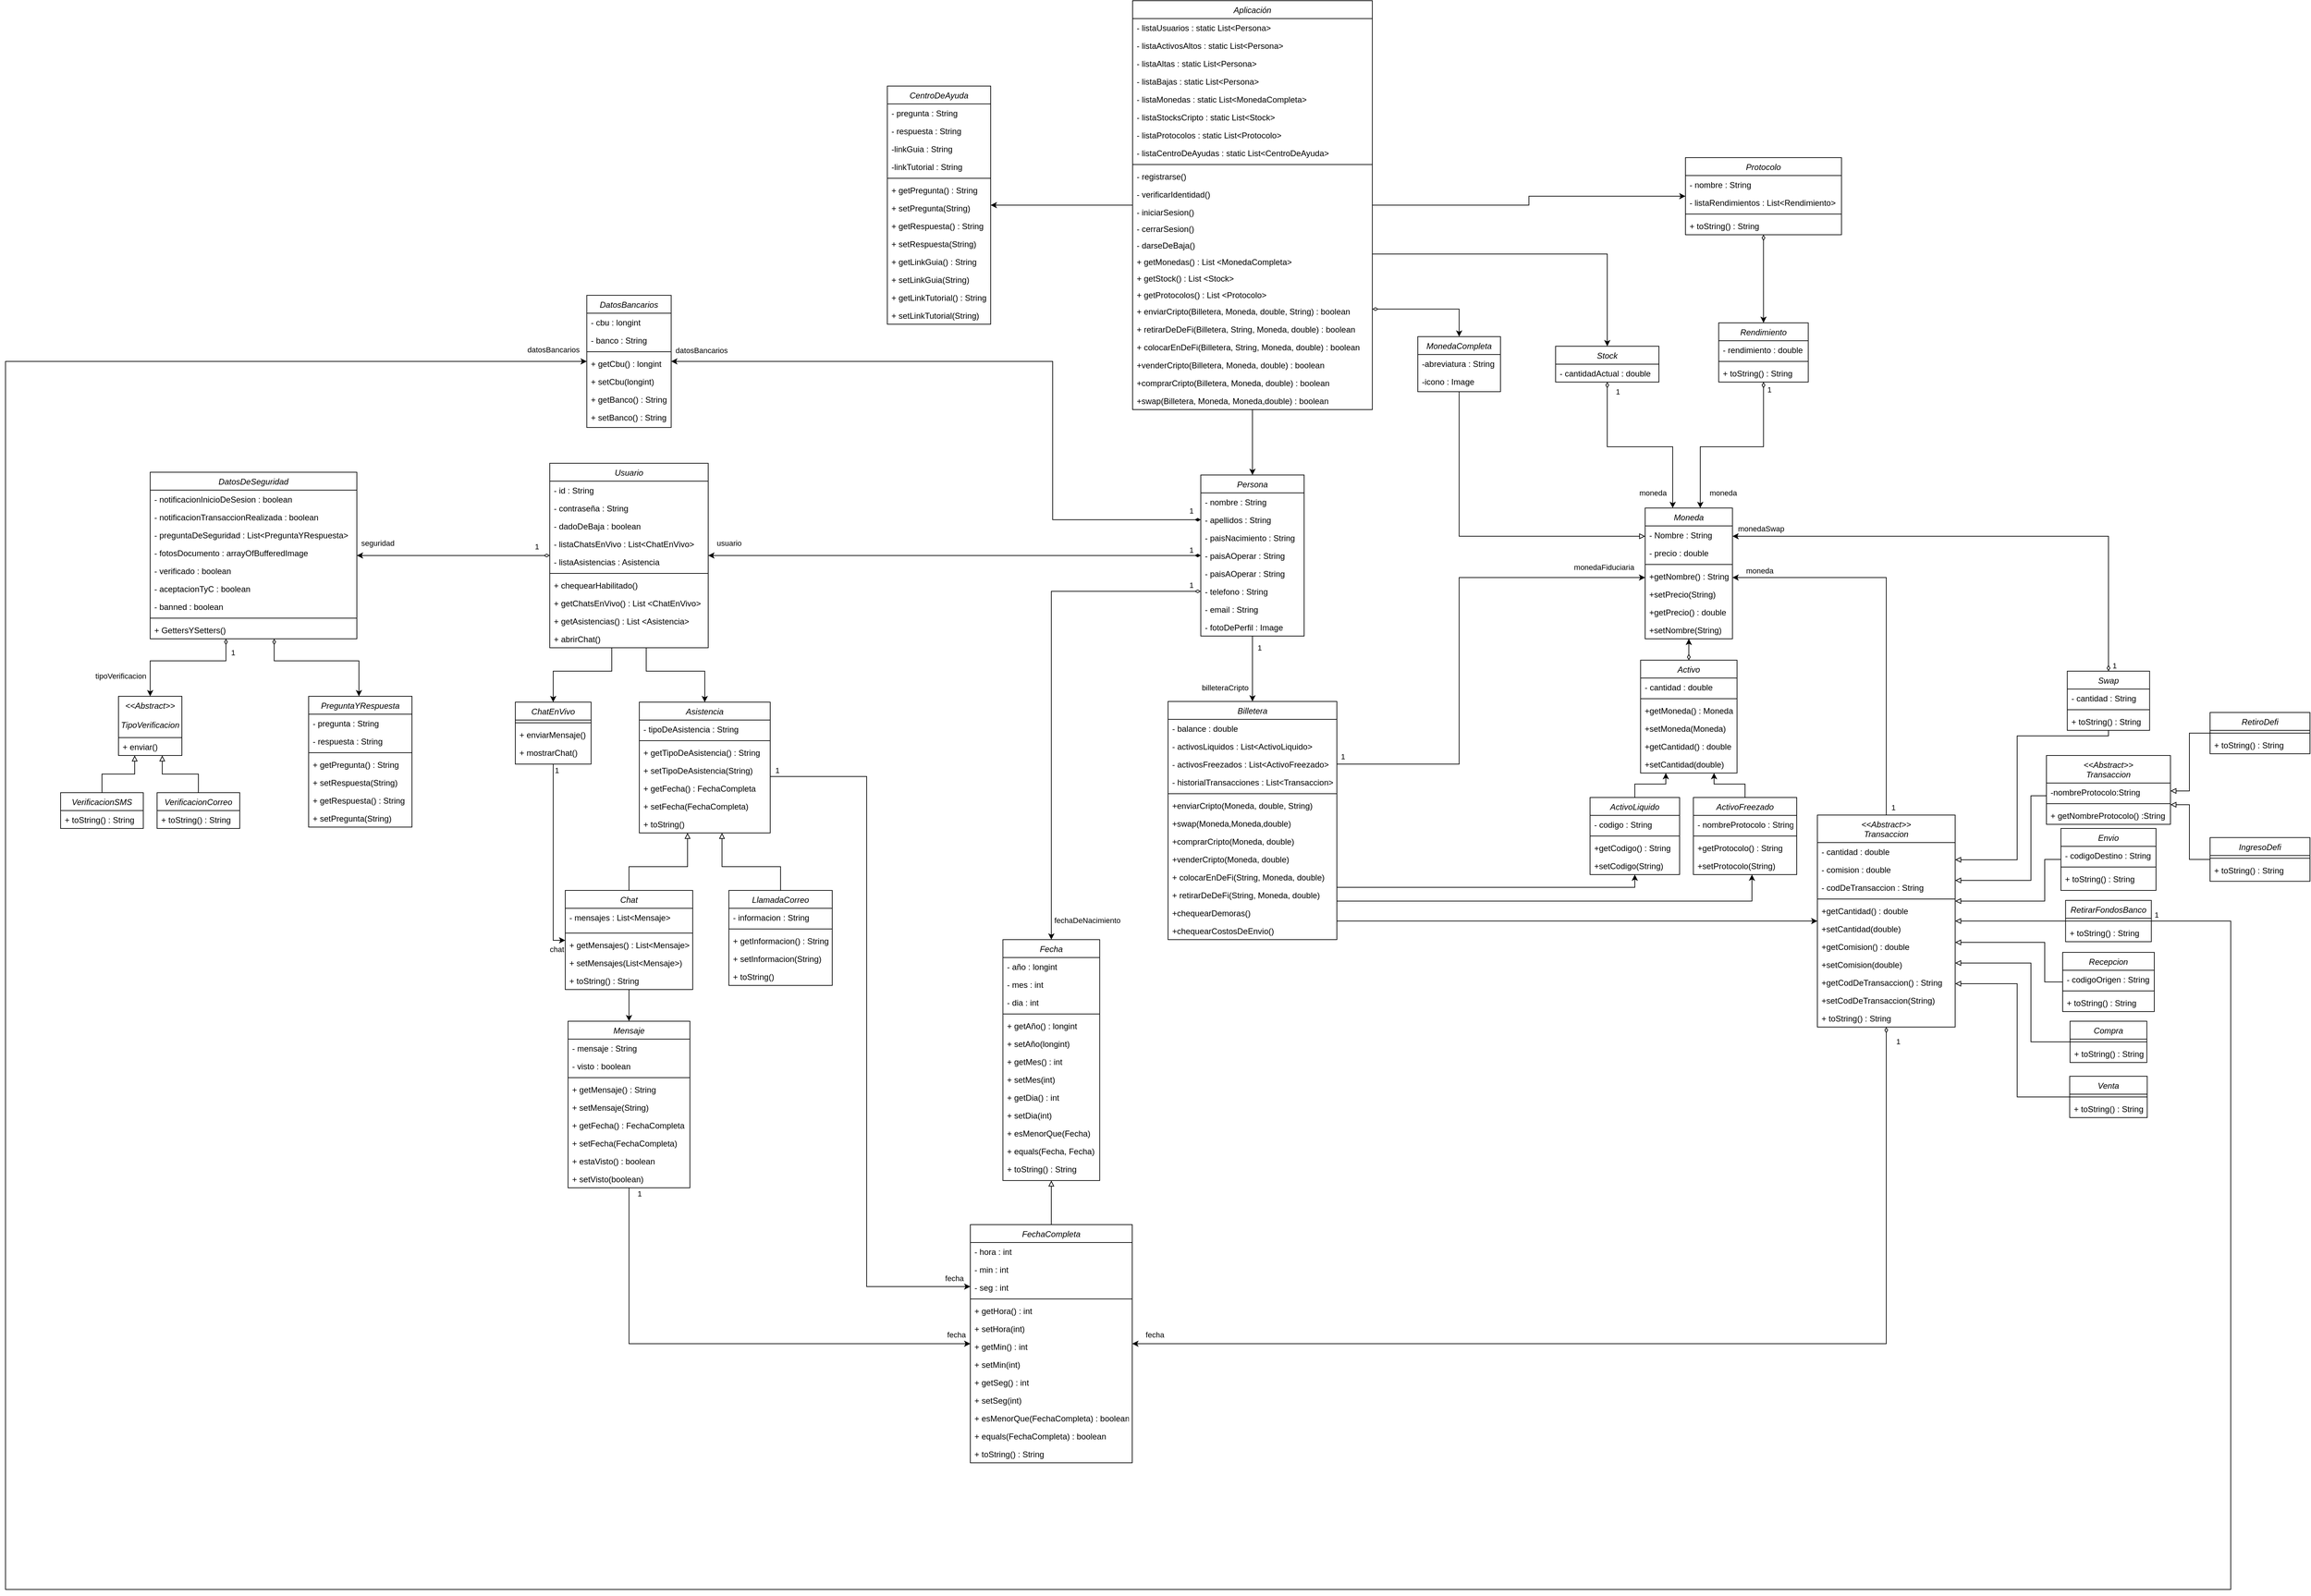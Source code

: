 <mxfile version="24.7.14">
  <diagram name="Página-1" id="-2VtjGOH2qZDODduAIqy">
    <mxGraphModel dx="1442" dy="784" grid="1" gridSize="10" guides="1" tooltips="1" connect="1" arrows="1" fold="1" page="1" pageScale="1" pageWidth="1600" pageHeight="1200" math="0" shadow="0">
      <root>
        <mxCell id="0" />
        <mxCell id="1" parent="0" />
        <mxCell id="fC_xdWrlekhXA9CfphBG-546" style="edgeStyle=orthogonalEdgeStyle;rounded=0;orthogonalLoop=1;jettySize=auto;html=1;" parent="1" source="fC_xdWrlekhXA9CfphBG-241" target="fC_xdWrlekhXA9CfphBG-497" edge="1">
          <mxGeometry relative="1" as="geometry" />
        </mxCell>
        <mxCell id="fC_xdWrlekhXA9CfphBG-687" style="edgeStyle=orthogonalEdgeStyle;rounded=0;orthogonalLoop=1;jettySize=auto;html=1;startArrow=diamondThin;startFill=0;" parent="1" source="fC_xdWrlekhXA9CfphBG-241" target="fC_xdWrlekhXA9CfphBG-677" edge="1">
          <mxGeometry relative="1" as="geometry">
            <Array as="points">
              <mxPoint x="2700" y="480" />
            </Array>
          </mxGeometry>
        </mxCell>
        <mxCell id="fC_xdWrlekhXA9CfphBG-696" style="edgeStyle=orthogonalEdgeStyle;rounded=0;orthogonalLoop=1;jettySize=auto;html=1;" parent="1" source="fC_xdWrlekhXA9CfphBG-241" target="fC_xdWrlekhXA9CfphBG-680" edge="1">
          <mxGeometry relative="1" as="geometry">
            <Array as="points">
              <mxPoint x="2915" y="400" />
            </Array>
          </mxGeometry>
        </mxCell>
        <mxCell id="fC_xdWrlekhXA9CfphBG-702" style="edgeStyle=orthogonalEdgeStyle;rounded=0;orthogonalLoop=1;jettySize=auto;html=1;" parent="1" source="fC_xdWrlekhXA9CfphBG-241" target="fC_xdWrlekhXA9CfphBG-697" edge="1">
          <mxGeometry relative="1" as="geometry" />
        </mxCell>
        <mxCell id="VIrEYwXedCHYXx4s6WmI-40" style="edgeStyle=orthogonalEdgeStyle;rounded=0;orthogonalLoop=1;jettySize=auto;html=1;" edge="1" parent="1" source="fC_xdWrlekhXA9CfphBG-241" target="VIrEYwXedCHYXx4s6WmI-1">
          <mxGeometry relative="1" as="geometry" />
        </mxCell>
        <mxCell id="fC_xdWrlekhXA9CfphBG-241" value="Aplicación" style="swimlane;fontStyle=2;align=center;verticalAlign=top;childLayout=stackLayout;horizontal=1;startSize=26;horizontalStack=0;resizeParent=1;resizeLast=0;collapsible=1;marginBottom=0;rounded=0;shadow=0;strokeWidth=1;fontSize=12;" parent="1" vertex="1">
          <mxGeometry x="2226" y="32" width="348" height="594" as="geometry">
            <mxRectangle x="230" y="140" width="160" height="26" as="alternateBounds" />
          </mxGeometry>
        </mxCell>
        <mxCell id="fC_xdWrlekhXA9CfphBG-242" value="- listaUsuarios : static List&lt;Persona&gt;" style="text;align=left;verticalAlign=top;spacingLeft=4;spacingRight=4;overflow=hidden;rotatable=0;points=[[0,0.5],[1,0.5]];portConstraint=eastwest;rounded=0;shadow=0;html=0;fontSize=12;" parent="fC_xdWrlekhXA9CfphBG-241" vertex="1">
          <mxGeometry y="26" width="348" height="26" as="geometry" />
        </mxCell>
        <mxCell id="fC_xdWrlekhXA9CfphBG-243" value="- listaActivosAltos : static List&lt;Persona&gt;" style="text;align=left;verticalAlign=top;spacingLeft=4;spacingRight=4;overflow=hidden;rotatable=0;points=[[0,0.5],[1,0.5]];portConstraint=eastwest;rounded=0;shadow=0;html=0;fontSize=12;" parent="fC_xdWrlekhXA9CfphBG-241" vertex="1">
          <mxGeometry y="52" width="348" height="26" as="geometry" />
        </mxCell>
        <mxCell id="fC_xdWrlekhXA9CfphBG-244" value="- listaAltas : static List&lt;Persona&gt;" style="text;align=left;verticalAlign=top;spacingLeft=4;spacingRight=4;overflow=hidden;rotatable=0;points=[[0,0.5],[1,0.5]];portConstraint=eastwest;rounded=0;shadow=0;html=0;fontSize=12;" parent="fC_xdWrlekhXA9CfphBG-241" vertex="1">
          <mxGeometry y="78" width="348" height="26" as="geometry" />
        </mxCell>
        <mxCell id="fC_xdWrlekhXA9CfphBG-245" value="- listaBajas : static List&lt;Persona&gt;" style="text;align=left;verticalAlign=top;spacingLeft=4;spacingRight=4;overflow=hidden;rotatable=0;points=[[0,0.5],[1,0.5]];portConstraint=eastwest;rounded=0;shadow=0;html=0;fontSize=12;" parent="fC_xdWrlekhXA9CfphBG-241" vertex="1">
          <mxGeometry y="104" width="348" height="26" as="geometry" />
        </mxCell>
        <mxCell id="fC_xdWrlekhXA9CfphBG-246" value="- listaMonedas : static List&lt;MonedaCompleta&gt;" style="text;align=left;verticalAlign=top;spacingLeft=4;spacingRight=4;overflow=hidden;rotatable=0;points=[[0,0.5],[1,0.5]];portConstraint=eastwest;rounded=0;shadow=0;html=0;fontSize=12;" parent="fC_xdWrlekhXA9CfphBG-241" vertex="1">
          <mxGeometry y="130" width="348" height="26" as="geometry" />
        </mxCell>
        <mxCell id="fC_xdWrlekhXA9CfphBG-247" value="- listaStocksCripto : static List&lt;Stock&gt;" style="text;align=left;verticalAlign=top;spacingLeft=4;spacingRight=4;overflow=hidden;rotatable=0;points=[[0,0.5],[1,0.5]];portConstraint=eastwest;rounded=0;shadow=0;html=0;fontSize=12;" parent="fC_xdWrlekhXA9CfphBG-241" vertex="1">
          <mxGeometry y="156" width="348" height="26" as="geometry" />
        </mxCell>
        <mxCell id="fC_xdWrlekhXA9CfphBG-248" value="- listaProtocolos : static List&lt;Protocolo&gt;" style="text;align=left;verticalAlign=top;spacingLeft=4;spacingRight=4;overflow=hidden;rotatable=0;points=[[0,0.5],[1,0.5]];portConstraint=eastwest;" parent="fC_xdWrlekhXA9CfphBG-241" vertex="1">
          <mxGeometry y="182" width="348" height="26" as="geometry" />
        </mxCell>
        <mxCell id="VIrEYwXedCHYXx4s6WmI-39" value="- listaCentroDeAyudas : static List&lt;CentroDeAyuda&gt;" style="text;align=left;verticalAlign=top;spacingLeft=4;spacingRight=4;overflow=hidden;rotatable=0;points=[[0,0.5],[1,0.5]];portConstraint=eastwest;" vertex="1" parent="fC_xdWrlekhXA9CfphBG-241">
          <mxGeometry y="208" width="348" height="26" as="geometry" />
        </mxCell>
        <mxCell id="fC_xdWrlekhXA9CfphBG-249" value="" style="line;html=1;strokeWidth=1;align=left;verticalAlign=middle;spacingTop=-1;spacingLeft=3;spacingRight=3;rotatable=0;labelPosition=right;points=[];portConstraint=eastwest;fontSize=12;" parent="fC_xdWrlekhXA9CfphBG-241" vertex="1">
          <mxGeometry y="234" width="348" height="8" as="geometry" />
        </mxCell>
        <mxCell id="fC_xdWrlekhXA9CfphBG-250" value="- registrarse()   " style="text;align=left;verticalAlign=top;spacingLeft=4;spacingRight=4;overflow=hidden;rotatable=0;points=[[0,0.5],[1,0.5]];portConstraint=eastwest;rounded=0;shadow=0;html=0;fontSize=12;" parent="fC_xdWrlekhXA9CfphBG-241" vertex="1">
          <mxGeometry y="242" width="348" height="26" as="geometry" />
        </mxCell>
        <mxCell id="fC_xdWrlekhXA9CfphBG-251" value="- verificarIdentidad()" style="text;align=left;verticalAlign=top;spacingLeft=4;spacingRight=4;overflow=hidden;rotatable=0;points=[[0,0.5],[1,0.5]];portConstraint=eastwest;rounded=0;shadow=0;html=0;fontSize=12;" parent="fC_xdWrlekhXA9CfphBG-241" vertex="1">
          <mxGeometry y="268" width="348" height="26" as="geometry" />
        </mxCell>
        <mxCell id="fC_xdWrlekhXA9CfphBG-252" value="- iniciarSesion()" style="text;align=left;verticalAlign=top;spacingLeft=4;spacingRight=4;overflow=hidden;rotatable=0;points=[[0,0.5],[1,0.5]];portConstraint=eastwest;fontSize=12;" parent="fC_xdWrlekhXA9CfphBG-241" vertex="1">
          <mxGeometry y="294" width="348" height="24" as="geometry" />
        </mxCell>
        <mxCell id="fC_xdWrlekhXA9CfphBG-253" value="- cerrarSesion()" style="text;align=left;verticalAlign=top;spacingLeft=4;spacingRight=4;overflow=hidden;rotatable=0;points=[[0,0.5],[1,0.5]];portConstraint=eastwest;fontSize=12;" parent="fC_xdWrlekhXA9CfphBG-241" vertex="1">
          <mxGeometry y="318" width="348" height="24" as="geometry" />
        </mxCell>
        <mxCell id="fC_xdWrlekhXA9CfphBG-254" value="- darseDeBaja()" style="text;align=left;verticalAlign=top;spacingLeft=4;spacingRight=4;overflow=hidden;rotatable=0;points=[[0,0.5],[1,0.5]];portConstraint=eastwest;fontSize=12;" parent="fC_xdWrlekhXA9CfphBG-241" vertex="1">
          <mxGeometry y="342" width="348" height="24" as="geometry" />
        </mxCell>
        <mxCell id="fC_xdWrlekhXA9CfphBG-255" value="+ getMonedas() : List &lt;MonedaCompleta&gt;" style="text;align=left;verticalAlign=top;spacingLeft=4;spacingRight=4;overflow=hidden;rotatable=0;points=[[0,0.5],[1,0.5]];portConstraint=eastwest;fontSize=12;" parent="fC_xdWrlekhXA9CfphBG-241" vertex="1">
          <mxGeometry y="366" width="348" height="24" as="geometry" />
        </mxCell>
        <mxCell id="fC_xdWrlekhXA9CfphBG-256" value="+ getStock() : List &lt;Stock&gt;" style="text;align=left;verticalAlign=top;spacingLeft=4;spacingRight=4;overflow=hidden;rotatable=0;points=[[0,0.5],[1,0.5]];portConstraint=eastwest;fontSize=12;" parent="fC_xdWrlekhXA9CfphBG-241" vertex="1">
          <mxGeometry y="390" width="348" height="24" as="geometry" />
        </mxCell>
        <mxCell id="fC_xdWrlekhXA9CfphBG-257" value="+ getProtocolos() : List &lt;Protocolo&gt;" style="text;align=left;verticalAlign=top;spacingLeft=4;spacingRight=4;overflow=hidden;rotatable=0;points=[[0,0.5],[1,0.5]];portConstraint=eastwest;fontSize=12;" parent="fC_xdWrlekhXA9CfphBG-241" vertex="1">
          <mxGeometry y="414" width="348" height="24" as="geometry" />
        </mxCell>
        <mxCell id="fC_xdWrlekhXA9CfphBG-258" value="+ enviarCripto(Billetera, Moneda, double, String) : boolean" style="text;align=left;verticalAlign=top;spacingLeft=4;spacingRight=4;overflow=hidden;rotatable=0;points=[[0,0.5],[1,0.5]];portConstraint=eastwest;rounded=0;shadow=0;html=0;fontSize=12;" parent="fC_xdWrlekhXA9CfphBG-241" vertex="1">
          <mxGeometry y="438" width="348" height="26" as="geometry" />
        </mxCell>
        <mxCell id="fC_xdWrlekhXA9CfphBG-259" value="+ retirarDeDeFi(Billetera, String, Moneda, double) : boolean" style="text;align=left;verticalAlign=top;spacingLeft=4;spacingRight=4;overflow=hidden;rotatable=0;points=[[0,0.5],[1,0.5]];portConstraint=eastwest;rounded=0;shadow=0;html=0;fontSize=12;" parent="fC_xdWrlekhXA9CfphBG-241" vertex="1">
          <mxGeometry y="464" width="348" height="26" as="geometry" />
        </mxCell>
        <mxCell id="fC_xdWrlekhXA9CfphBG-260" value="+ colocarEnDeFi(Billetera, String, Moneda, double) : boolean" style="text;align=left;verticalAlign=top;spacingLeft=4;spacingRight=4;overflow=hidden;rotatable=0;points=[[0,0.5],[1,0.5]];portConstraint=eastwest;rounded=0;shadow=0;html=0;fontSize=12;" parent="fC_xdWrlekhXA9CfphBG-241" vertex="1">
          <mxGeometry y="490" width="348" height="26" as="geometry" />
        </mxCell>
        <mxCell id="fC_xdWrlekhXA9CfphBG-261" value="+venderCripto(Billetera, Moneda, double) : boolean" style="text;align=left;verticalAlign=top;spacingLeft=4;spacingRight=4;overflow=hidden;rotatable=0;points=[[0,0.5],[1,0.5]];portConstraint=eastwest;rounded=0;shadow=0;html=0;fontSize=12;" parent="fC_xdWrlekhXA9CfphBG-241" vertex="1">
          <mxGeometry y="516" width="348" height="26" as="geometry" />
        </mxCell>
        <mxCell id="fC_xdWrlekhXA9CfphBG-262" value="+comprarCripto(Billetera, Moneda, double) : boolean" style="text;align=left;verticalAlign=top;spacingLeft=4;spacingRight=4;overflow=hidden;rotatable=0;points=[[0,0.5],[1,0.5]];portConstraint=eastwest;rounded=0;shadow=0;html=0;fontSize=12;" parent="fC_xdWrlekhXA9CfphBG-241" vertex="1">
          <mxGeometry y="542" width="348" height="26" as="geometry" />
        </mxCell>
        <mxCell id="fC_xdWrlekhXA9CfphBG-263" value="+swap(Billetera, Moneda, Moneda,double) : boolean" style="text;align=left;verticalAlign=top;spacingLeft=4;spacingRight=4;overflow=hidden;rotatable=0;points=[[0,0.5],[1,0.5]];portConstraint=eastwest;rounded=0;shadow=0;html=0;fontSize=12;" parent="fC_xdWrlekhXA9CfphBG-241" vertex="1">
          <mxGeometry y="568" width="348" height="26" as="geometry" />
        </mxCell>
        <mxCell id="fC_xdWrlekhXA9CfphBG-667" style="edgeStyle=orthogonalEdgeStyle;rounded=0;orthogonalLoop=1;jettySize=auto;html=1;" parent="1" source="fC_xdWrlekhXA9CfphBG-458" target="fC_xdWrlekhXA9CfphBG-651" edge="1">
          <mxGeometry relative="1" as="geometry">
            <Array as="points">
              <mxPoint x="1495" y="1983" />
            </Array>
          </mxGeometry>
        </mxCell>
        <mxCell id="fC_xdWrlekhXA9CfphBG-668" value="1" style="edgeLabel;html=1;align=center;verticalAlign=middle;resizable=0;points=[];" parent="fC_xdWrlekhXA9CfphBG-667" vertex="1" connectable="0">
          <mxGeometry x="-0.942" y="3" relative="1" as="geometry">
            <mxPoint x="12" y="-13" as="offset" />
          </mxGeometry>
        </mxCell>
        <mxCell id="PasijzhTVkrMYKtbaaR9-1" value="fecha" style="edgeLabel;html=1;align=center;verticalAlign=middle;resizable=0;points=[];" parent="fC_xdWrlekhXA9CfphBG-667" vertex="1" connectable="0">
          <mxGeometry x="0.882" y="-4" relative="1" as="geometry">
            <mxPoint x="22" y="-17" as="offset" />
          </mxGeometry>
        </mxCell>
        <mxCell id="fC_xdWrlekhXA9CfphBG-458" value="Mensaje" style="swimlane;fontStyle=2;align=center;verticalAlign=top;childLayout=stackLayout;horizontal=1;startSize=26;horizontalStack=0;resizeParent=1;resizeLast=0;collapsible=1;marginBottom=0;rounded=0;shadow=0;strokeWidth=1;" parent="1" vertex="1">
          <mxGeometry x="1406.56" y="1514.5" width="176.87" height="242" as="geometry">
            <mxRectangle x="320" y="12" width="160" height="26" as="alternateBounds" />
          </mxGeometry>
        </mxCell>
        <mxCell id="fC_xdWrlekhXA9CfphBG-459" value="- mensaje : String" style="text;align=left;verticalAlign=top;spacingLeft=4;spacingRight=4;overflow=hidden;rotatable=0;points=[[0,0.5],[1,0.5]];portConstraint=eastwest;rounded=0;shadow=0;html=0;fontSize=12;" parent="fC_xdWrlekhXA9CfphBG-458" vertex="1">
          <mxGeometry y="26" width="176.87" height="26" as="geometry" />
        </mxCell>
        <mxCell id="fC_xdWrlekhXA9CfphBG-461" value="- visto : boolean" style="text;align=left;verticalAlign=top;spacingLeft=4;spacingRight=4;overflow=hidden;rotatable=0;points=[[0,0.5],[1,0.5]];portConstraint=eastwest;rounded=0;shadow=0;html=0;fontSize=12;" parent="fC_xdWrlekhXA9CfphBG-458" vertex="1">
          <mxGeometry y="52" width="176.87" height="26" as="geometry" />
        </mxCell>
        <mxCell id="fC_xdWrlekhXA9CfphBG-490" value="" style="line;html=1;strokeWidth=1;align=left;verticalAlign=middle;spacingTop=-1;spacingLeft=3;spacingRight=3;rotatable=0;labelPosition=right;points=[];portConstraint=eastwest;fontSize=12;" parent="fC_xdWrlekhXA9CfphBG-458" vertex="1">
          <mxGeometry y="78" width="176.87" height="8" as="geometry" />
        </mxCell>
        <mxCell id="fC_xdWrlekhXA9CfphBG-493" value="+ getMensaje() : String" style="text;align=left;verticalAlign=top;spacingLeft=4;spacingRight=4;overflow=hidden;rotatable=0;points=[[0,0.5],[1,0.5]];portConstraint=eastwest;rounded=0;shadow=0;html=0;fontSize=12;" parent="fC_xdWrlekhXA9CfphBG-458" vertex="1">
          <mxGeometry y="86" width="176.87" height="26" as="geometry" />
        </mxCell>
        <mxCell id="KvWbcoDQVh6r1sxl0CJe-10" value="+ setMensaje(String)" style="text;align=left;verticalAlign=top;spacingLeft=4;spacingRight=4;overflow=hidden;rotatable=0;points=[[0,0.5],[1,0.5]];portConstraint=eastwest;rounded=0;shadow=0;html=0;fontSize=12;" parent="fC_xdWrlekhXA9CfphBG-458" vertex="1">
          <mxGeometry y="112" width="176.87" height="26" as="geometry" />
        </mxCell>
        <mxCell id="fC_xdWrlekhXA9CfphBG-494" value="+ getFecha() : FechaCompleta" style="text;align=left;verticalAlign=top;spacingLeft=4;spacingRight=4;overflow=hidden;rotatable=0;points=[[0,0.5],[1,0.5]];portConstraint=eastwest;rounded=0;shadow=0;html=0;fontSize=12;" parent="fC_xdWrlekhXA9CfphBG-458" vertex="1">
          <mxGeometry y="138" width="176.87" height="26" as="geometry" />
        </mxCell>
        <mxCell id="KvWbcoDQVh6r1sxl0CJe-11" value="+ setFecha(FechaCompleta)" style="text;align=left;verticalAlign=top;spacingLeft=4;spacingRight=4;overflow=hidden;rotatable=0;points=[[0,0.5],[1,0.5]];portConstraint=eastwest;rounded=0;shadow=0;html=0;fontSize=12;" parent="fC_xdWrlekhXA9CfphBG-458" vertex="1">
          <mxGeometry y="164" width="176.87" height="26" as="geometry" />
        </mxCell>
        <mxCell id="fC_xdWrlekhXA9CfphBG-495" value="+ estaVisto() : boolean" style="text;align=left;verticalAlign=top;spacingLeft=4;spacingRight=4;overflow=hidden;rotatable=0;points=[[0,0.5],[1,0.5]];portConstraint=eastwest;rounded=0;shadow=0;html=0;fontSize=12;" parent="fC_xdWrlekhXA9CfphBG-458" vertex="1">
          <mxGeometry y="190" width="176.87" height="26" as="geometry" />
        </mxCell>
        <mxCell id="KvWbcoDQVh6r1sxl0CJe-12" value="+ setVisto(boolean)" style="text;align=left;verticalAlign=top;spacingLeft=4;spacingRight=4;overflow=hidden;rotatable=0;points=[[0,0.5],[1,0.5]];portConstraint=eastwest;rounded=0;shadow=0;html=0;fontSize=12;" parent="fC_xdWrlekhXA9CfphBG-458" vertex="1">
          <mxGeometry y="216" width="176.87" height="26" as="geometry" />
        </mxCell>
        <mxCell id="fC_xdWrlekhXA9CfphBG-556" style="edgeStyle=orthogonalEdgeStyle;rounded=0;orthogonalLoop=1;jettySize=auto;html=1;endArrow=block;endFill=0;" parent="1" source="fC_xdWrlekhXA9CfphBG-462" target="fC_xdWrlekhXA9CfphBG-473" edge="1">
          <mxGeometry relative="1" as="geometry">
            <Array as="points">
              <mxPoint x="1495" y="1290" />
              <mxPoint x="1580" y="1290" />
            </Array>
          </mxGeometry>
        </mxCell>
        <mxCell id="fC_xdWrlekhXA9CfphBG-575" style="edgeStyle=orthogonalEdgeStyle;rounded=0;orthogonalLoop=1;jettySize=auto;html=1;" parent="1" source="fC_xdWrlekhXA9CfphBG-462" target="fC_xdWrlekhXA9CfphBG-458" edge="1">
          <mxGeometry relative="1" as="geometry" />
        </mxCell>
        <mxCell id="fC_xdWrlekhXA9CfphBG-462" value="Chat" style="swimlane;fontStyle=2;align=center;verticalAlign=top;childLayout=stackLayout;horizontal=1;startSize=26;horizontalStack=0;resizeParent=1;resizeLast=0;collapsible=1;marginBottom=0;rounded=0;shadow=0;strokeWidth=1;" parent="1" vertex="1">
          <mxGeometry x="1402.5" y="1324.5" width="185" height="144" as="geometry">
            <mxRectangle x="320" y="12" width="160" height="26" as="alternateBounds" />
          </mxGeometry>
        </mxCell>
        <mxCell id="fC_xdWrlekhXA9CfphBG-463" value="- mensajes : List&lt;Mensaje&gt;" style="text;align=left;verticalAlign=top;spacingLeft=4;spacingRight=4;overflow=hidden;rotatable=0;points=[[0,0.5],[1,0.5]];portConstraint=eastwest;rounded=0;shadow=0;html=0;fontSize=12;" parent="fC_xdWrlekhXA9CfphBG-462" vertex="1">
          <mxGeometry y="26" width="185" height="32" as="geometry" />
        </mxCell>
        <mxCell id="fC_xdWrlekhXA9CfphBG-464" value="" style="line;html=1;strokeWidth=1;align=left;verticalAlign=middle;spacingTop=-1;spacingLeft=3;spacingRight=3;rotatable=0;labelPosition=right;points=[];portConstraint=eastwest;fontSize=12;" parent="fC_xdWrlekhXA9CfphBG-462" vertex="1">
          <mxGeometry y="58" width="185" height="8" as="geometry" />
        </mxCell>
        <mxCell id="fC_xdWrlekhXA9CfphBG-465" value="+ getMensajes() : List&lt;Mensaje&gt;" style="text;align=left;verticalAlign=top;spacingLeft=4;spacingRight=4;overflow=hidden;rotatable=0;points=[[0,0.5],[1,0.5]];portConstraint=eastwest;rounded=0;shadow=0;html=0;fontSize=12;" parent="fC_xdWrlekhXA9CfphBG-462" vertex="1">
          <mxGeometry y="66" width="185" height="26" as="geometry" />
        </mxCell>
        <mxCell id="KvWbcoDQVh6r1sxl0CJe-9" value="+ setMensajes(List&lt;Mensaje&gt;)" style="text;align=left;verticalAlign=top;spacingLeft=4;spacingRight=4;overflow=hidden;rotatable=0;points=[[0,0.5],[1,0.5]];portConstraint=eastwest;rounded=0;shadow=0;html=0;fontSize=12;" parent="fC_xdWrlekhXA9CfphBG-462" vertex="1">
          <mxGeometry y="92" width="185" height="26" as="geometry" />
        </mxCell>
        <mxCell id="fC_xdWrlekhXA9CfphBG-533" value="+ toString() : String" style="text;align=left;verticalAlign=top;spacingLeft=4;spacingRight=4;overflow=hidden;rotatable=0;points=[[0,0.5],[1,0.5]];portConstraint=eastwest;rounded=0;shadow=0;html=0;fontSize=12;" parent="fC_xdWrlekhXA9CfphBG-462" vertex="1">
          <mxGeometry y="118" width="185" height="26" as="geometry" />
        </mxCell>
        <mxCell id="fC_xdWrlekhXA9CfphBG-788" style="edgeStyle=orthogonalEdgeStyle;rounded=0;orthogonalLoop=1;jettySize=auto;html=1;" parent="1" source="fC_xdWrlekhXA9CfphBG-466" target="fC_xdWrlekhXA9CfphBG-462" edge="1">
          <mxGeometry relative="1" as="geometry">
            <Array as="points">
              <mxPoint x="1385" y="1397" />
            </Array>
          </mxGeometry>
        </mxCell>
        <mxCell id="fC_xdWrlekhXA9CfphBG-789" value="1" style="edgeLabel;html=1;align=center;verticalAlign=middle;resizable=0;points=[];" parent="fC_xdWrlekhXA9CfphBG-788" vertex="1" connectable="0">
          <mxGeometry x="-0.654" y="1" relative="1" as="geometry">
            <mxPoint x="4" y="-39" as="offset" />
          </mxGeometry>
        </mxCell>
        <mxCell id="PasijzhTVkrMYKtbaaR9-2" value="chat" style="edgeLabel;html=1;align=center;verticalAlign=middle;resizable=0;points=[];" parent="fC_xdWrlekhXA9CfphBG-788" vertex="1" connectable="0">
          <mxGeometry x="-0.004" y="2" relative="1" as="geometry">
            <mxPoint x="3" y="133" as="offset" />
          </mxGeometry>
        </mxCell>
        <mxCell id="fC_xdWrlekhXA9CfphBG-466" value="ChatEnVivo" style="swimlane;fontStyle=2;align=center;verticalAlign=top;childLayout=stackLayout;horizontal=1;startSize=26;horizontalStack=0;resizeParent=1;resizeLast=0;collapsible=1;marginBottom=0;rounded=0;shadow=0;strokeWidth=1;" parent="1" vertex="1">
          <mxGeometry x="1330" y="1051" width="110" height="90" as="geometry">
            <mxRectangle x="320" y="12" width="160" height="26" as="alternateBounds" />
          </mxGeometry>
        </mxCell>
        <mxCell id="fC_xdWrlekhXA9CfphBG-468" value="" style="line;html=1;strokeWidth=1;align=left;verticalAlign=middle;spacingTop=-1;spacingLeft=3;spacingRight=3;rotatable=0;labelPosition=right;points=[];portConstraint=eastwest;fontSize=12;" parent="fC_xdWrlekhXA9CfphBG-466" vertex="1">
          <mxGeometry y="26" width="110" height="8" as="geometry" />
        </mxCell>
        <mxCell id="fC_xdWrlekhXA9CfphBG-469" value="+ enviarMensaje()" style="text;align=left;verticalAlign=top;spacingLeft=4;spacingRight=4;overflow=hidden;rotatable=0;points=[[0,0.5],[1,0.5]];portConstraint=eastwest;rounded=0;shadow=0;html=0;fontSize=12;" parent="fC_xdWrlekhXA9CfphBG-466" vertex="1">
          <mxGeometry y="34" width="110" height="26" as="geometry" />
        </mxCell>
        <mxCell id="fC_xdWrlekhXA9CfphBG-470" value="+ mostrarChat()" style="text;align=left;verticalAlign=top;spacingLeft=4;spacingRight=4;overflow=hidden;rotatable=0;points=[[0,0.5],[1,0.5]];portConstraint=eastwest;rounded=0;shadow=0;html=0;fontSize=12;" parent="fC_xdWrlekhXA9CfphBG-466" vertex="1">
          <mxGeometry y="60" width="110" height="26" as="geometry" />
        </mxCell>
        <mxCell id="KvWbcoDQVh6r1sxl0CJe-13" style="edgeStyle=orthogonalEdgeStyle;rounded=0;orthogonalLoop=1;jettySize=auto;html=1;" parent="1" source="fC_xdWrlekhXA9CfphBG-473" target="fC_xdWrlekhXA9CfphBG-651" edge="1">
          <mxGeometry relative="1" as="geometry">
            <Array as="points">
              <mxPoint x="1840" y="1159" />
              <mxPoint x="1840" y="1900" />
            </Array>
          </mxGeometry>
        </mxCell>
        <mxCell id="KvWbcoDQVh6r1sxl0CJe-14" value="fecha" style="edgeLabel;html=1;align=center;verticalAlign=middle;resizable=0;points=[];" parent="KvWbcoDQVh6r1sxl0CJe-13" vertex="1" connectable="0">
          <mxGeometry x="0.898" y="-3" relative="1" as="geometry">
            <mxPoint x="29" y="-15" as="offset" />
          </mxGeometry>
        </mxCell>
        <mxCell id="KvWbcoDQVh6r1sxl0CJe-15" value="1" style="edgeLabel;html=1;align=center;verticalAlign=middle;resizable=0;points=[];" parent="KvWbcoDQVh6r1sxl0CJe-13" vertex="1" connectable="0">
          <mxGeometry x="-0.963" y="-2" relative="1" as="geometry">
            <mxPoint x="-9" y="-11" as="offset" />
          </mxGeometry>
        </mxCell>
        <mxCell id="fC_xdWrlekhXA9CfphBG-473" value="Asistencia" style="swimlane;fontStyle=2;align=center;verticalAlign=top;childLayout=stackLayout;horizontal=1;startSize=26;horizontalStack=0;resizeParent=1;resizeLast=0;collapsible=1;marginBottom=0;rounded=0;shadow=0;strokeWidth=1;" parent="1" vertex="1">
          <mxGeometry x="1510" y="1051" width="190" height="190" as="geometry">
            <mxRectangle x="320" y="12" width="160" height="26" as="alternateBounds" />
          </mxGeometry>
        </mxCell>
        <mxCell id="fC_xdWrlekhXA9CfphBG-479" value="- tipoDeAsistencia : String" style="text;align=left;verticalAlign=top;spacingLeft=4;spacingRight=4;overflow=hidden;rotatable=0;points=[[0,0.5],[1,0.5]];portConstraint=eastwest;rounded=0;shadow=0;html=0;fontSize=12;" parent="fC_xdWrlekhXA9CfphBG-473" vertex="1">
          <mxGeometry y="26" width="190" height="26" as="geometry" />
        </mxCell>
        <mxCell id="fC_xdWrlekhXA9CfphBG-475" value="" style="line;html=1;strokeWidth=1;align=left;verticalAlign=middle;spacingTop=-1;spacingLeft=3;spacingRight=3;rotatable=0;labelPosition=right;points=[];portConstraint=eastwest;fontSize=12;" parent="fC_xdWrlekhXA9CfphBG-473" vertex="1">
          <mxGeometry y="52" width="190" height="8" as="geometry" />
        </mxCell>
        <mxCell id="KvWbcoDQVh6r1sxl0CJe-2" value="+ getTipoDeAsistencia() : String" style="text;align=left;verticalAlign=top;spacingLeft=4;spacingRight=4;overflow=hidden;rotatable=0;points=[[0,0.5],[1,0.5]];portConstraint=eastwest;rounded=0;shadow=0;html=0;fontSize=12;" parent="fC_xdWrlekhXA9CfphBG-473" vertex="1">
          <mxGeometry y="60" width="190" height="26" as="geometry" />
        </mxCell>
        <mxCell id="KvWbcoDQVh6r1sxl0CJe-1" value="+ setTipoDeAsistencia(String)" style="text;align=left;verticalAlign=top;spacingLeft=4;spacingRight=4;overflow=hidden;rotatable=0;points=[[0,0.5],[1,0.5]];portConstraint=eastwest;rounded=0;shadow=0;html=0;fontSize=12;" parent="fC_xdWrlekhXA9CfphBG-473" vertex="1">
          <mxGeometry y="86" width="190" height="26" as="geometry" />
        </mxCell>
        <mxCell id="KvWbcoDQVh6r1sxl0CJe-5" value="+ getFecha() : FechaCompleta" style="text;align=left;verticalAlign=top;spacingLeft=4;spacingRight=4;overflow=hidden;rotatable=0;points=[[0,0.5],[1,0.5]];portConstraint=eastwest;rounded=0;shadow=0;html=0;fontSize=12;" parent="fC_xdWrlekhXA9CfphBG-473" vertex="1">
          <mxGeometry y="112" width="190" height="26" as="geometry" />
        </mxCell>
        <mxCell id="KvWbcoDQVh6r1sxl0CJe-6" value="+ setFecha(FechaCompleta)" style="text;align=left;verticalAlign=top;spacingLeft=4;spacingRight=4;overflow=hidden;rotatable=0;points=[[0,0.5],[1,0.5]];portConstraint=eastwest;rounded=0;shadow=0;html=0;fontSize=12;" parent="fC_xdWrlekhXA9CfphBG-473" vertex="1">
          <mxGeometry y="138" width="190" height="26" as="geometry" />
        </mxCell>
        <mxCell id="fC_xdWrlekhXA9CfphBG-480" value="+ toString()" style="text;align=left;verticalAlign=top;spacingLeft=4;spacingRight=4;overflow=hidden;rotatable=0;points=[[0,0.5],[1,0.5]];portConstraint=eastwest;rounded=0;shadow=0;html=0;fontSize=12;" parent="fC_xdWrlekhXA9CfphBG-473" vertex="1">
          <mxGeometry y="164" width="190" height="26" as="geometry" />
        </mxCell>
        <mxCell id="fC_xdWrlekhXA9CfphBG-557" style="edgeStyle=orthogonalEdgeStyle;rounded=0;orthogonalLoop=1;jettySize=auto;html=1;endArrow=block;endFill=0;" parent="1" source="fC_xdWrlekhXA9CfphBG-481" target="fC_xdWrlekhXA9CfphBG-473" edge="1">
          <mxGeometry relative="1" as="geometry">
            <Array as="points">
              <mxPoint x="1715" y="1290" />
              <mxPoint x="1630" y="1290" />
            </Array>
          </mxGeometry>
        </mxCell>
        <mxCell id="fC_xdWrlekhXA9CfphBG-481" value="LlamadaCorreo" style="swimlane;fontStyle=2;align=center;verticalAlign=top;childLayout=stackLayout;horizontal=1;startSize=26;horizontalStack=0;resizeParent=1;resizeLast=0;collapsible=1;marginBottom=0;rounded=0;shadow=0;strokeWidth=1;" parent="1" vertex="1">
          <mxGeometry x="1640" y="1324.5" width="150" height="138" as="geometry">
            <mxRectangle x="320" y="12" width="160" height="26" as="alternateBounds" />
          </mxGeometry>
        </mxCell>
        <mxCell id="fC_xdWrlekhXA9CfphBG-482" value="- informacion : String" style="text;align=left;verticalAlign=top;spacingLeft=4;spacingRight=4;overflow=hidden;rotatable=0;points=[[0,0.5],[1,0.5]];portConstraint=eastwest;rounded=0;shadow=0;html=0;fontSize=12;" parent="fC_xdWrlekhXA9CfphBG-481" vertex="1">
          <mxGeometry y="26" width="150" height="26" as="geometry" />
        </mxCell>
        <mxCell id="fC_xdWrlekhXA9CfphBG-483" value="" style="line;html=1;strokeWidth=1;align=left;verticalAlign=middle;spacingTop=-1;spacingLeft=3;spacingRight=3;rotatable=0;labelPosition=right;points=[];portConstraint=eastwest;fontSize=12;" parent="fC_xdWrlekhXA9CfphBG-481" vertex="1">
          <mxGeometry y="52" width="150" height="8" as="geometry" />
        </mxCell>
        <mxCell id="KvWbcoDQVh6r1sxl0CJe-7" value="+ getInformacion() : String" style="text;align=left;verticalAlign=top;spacingLeft=4;spacingRight=4;overflow=hidden;rotatable=0;points=[[0,0.5],[1,0.5]];portConstraint=eastwest;rounded=0;shadow=0;html=0;fontSize=12;" parent="fC_xdWrlekhXA9CfphBG-481" vertex="1">
          <mxGeometry y="60" width="150" height="26" as="geometry" />
        </mxCell>
        <mxCell id="KvWbcoDQVh6r1sxl0CJe-8" value="+ setInformacion(String)" style="text;align=left;verticalAlign=top;spacingLeft=4;spacingRight=4;overflow=hidden;rotatable=0;points=[[0,0.5],[1,0.5]];portConstraint=eastwest;rounded=0;shadow=0;html=0;fontSize=12;" parent="fC_xdWrlekhXA9CfphBG-481" vertex="1">
          <mxGeometry y="86" width="150" height="26" as="geometry" />
        </mxCell>
        <mxCell id="fC_xdWrlekhXA9CfphBG-484" value="+ toString()" style="text;align=left;verticalAlign=top;spacingLeft=4;spacingRight=4;overflow=hidden;rotatable=0;points=[[0,0.5],[1,0.5]];portConstraint=eastwest;rounded=0;shadow=0;html=0;fontSize=12;" parent="fC_xdWrlekhXA9CfphBG-481" vertex="1">
          <mxGeometry y="112" width="150" height="26" as="geometry" />
        </mxCell>
        <mxCell id="fC_xdWrlekhXA9CfphBG-547" style="edgeStyle=orthogonalEdgeStyle;rounded=0;orthogonalLoop=1;jettySize=auto;html=1;startArrow=diamondThin;startFill=1;" parent="1" source="fC_xdWrlekhXA9CfphBG-497" target="fC_xdWrlekhXA9CfphBG-520" edge="1">
          <mxGeometry relative="1" as="geometry" />
        </mxCell>
        <mxCell id="fC_xdWrlekhXA9CfphBG-548" value="1" style="edgeLabel;html=1;align=center;verticalAlign=middle;resizable=0;points=[];" parent="fC_xdWrlekhXA9CfphBG-547" vertex="1" connectable="0">
          <mxGeometry x="-0.86" y="-1" relative="1" as="geometry">
            <mxPoint x="36" y="-7" as="offset" />
          </mxGeometry>
        </mxCell>
        <mxCell id="fC_xdWrlekhXA9CfphBG-549" value="usuario" style="edgeLabel;html=1;align=center;verticalAlign=middle;resizable=0;points=[];" parent="fC_xdWrlekhXA9CfphBG-547" vertex="1" connectable="0">
          <mxGeometry x="0.812" y="-1" relative="1" as="geometry">
            <mxPoint x="-37" y="-17" as="offset" />
          </mxGeometry>
        </mxCell>
        <mxCell id="fC_xdWrlekhXA9CfphBG-602" style="edgeStyle=orthogonalEdgeStyle;rounded=0;orthogonalLoop=1;jettySize=auto;html=1;" parent="1" source="fC_xdWrlekhXA9CfphBG-497" target="fC_xdWrlekhXA9CfphBG-506" edge="1">
          <mxGeometry relative="1" as="geometry" />
        </mxCell>
        <mxCell id="fC_xdWrlekhXA9CfphBG-603" value="1" style="edgeLabel;html=1;align=center;verticalAlign=middle;resizable=0;points=[];" parent="fC_xdWrlekhXA9CfphBG-602" vertex="1" connectable="0">
          <mxGeometry x="0.576" y="2" relative="1" as="geometry">
            <mxPoint x="8" y="-58" as="offset" />
          </mxGeometry>
        </mxCell>
        <mxCell id="fC_xdWrlekhXA9CfphBG-604" value="billeteraCripto" style="edgeLabel;html=1;align=center;verticalAlign=middle;resizable=0;points=[];" parent="fC_xdWrlekhXA9CfphBG-602" vertex="1" connectable="0">
          <mxGeometry x="0.576" y="2" relative="1" as="geometry">
            <mxPoint x="-42" as="offset" />
          </mxGeometry>
        </mxCell>
        <mxCell id="fC_xdWrlekhXA9CfphBG-497" value="Persona" style="swimlane;fontStyle=2;align=center;verticalAlign=top;childLayout=stackLayout;horizontal=1;startSize=26;horizontalStack=0;resizeParent=1;resizeLast=0;collapsible=1;marginBottom=0;rounded=0;shadow=0;strokeWidth=1;fontSize=12;" parent="1" vertex="1">
          <mxGeometry x="2325" y="721" width="150" height="234" as="geometry">
            <mxRectangle x="230" y="140" width="160" height="26" as="alternateBounds" />
          </mxGeometry>
        </mxCell>
        <mxCell id="fC_xdWrlekhXA9CfphBG-498" value="- nombre : String" style="text;align=left;verticalAlign=top;spacingLeft=4;spacingRight=4;overflow=hidden;rotatable=0;points=[[0,0.5],[1,0.5]];portConstraint=eastwest;rounded=0;shadow=0;html=0;fontSize=12;" parent="fC_xdWrlekhXA9CfphBG-497" vertex="1">
          <mxGeometry y="26" width="150" height="26" as="geometry" />
        </mxCell>
        <mxCell id="fC_xdWrlekhXA9CfphBG-499" value="- apellidos : String" style="text;align=left;verticalAlign=top;spacingLeft=4;spacingRight=4;overflow=hidden;rotatable=0;points=[[0,0.5],[1,0.5]];portConstraint=eastwest;rounded=0;shadow=0;html=0;fontSize=12;" parent="fC_xdWrlekhXA9CfphBG-497" vertex="1">
          <mxGeometry y="52" width="150" height="26" as="geometry" />
        </mxCell>
        <mxCell id="fC_xdWrlekhXA9CfphBG-500" value="- paisNacimiento : String" style="text;align=left;verticalAlign=top;spacingLeft=4;spacingRight=4;overflow=hidden;rotatable=0;points=[[0,0.5],[1,0.5]];portConstraint=eastwest;rounded=0;shadow=0;html=0;fontSize=12;" parent="fC_xdWrlekhXA9CfphBG-497" vertex="1">
          <mxGeometry y="78" width="150" height="26" as="geometry" />
        </mxCell>
        <mxCell id="fC_xdWrlekhXA9CfphBG-501" value="- paisAOperar : String" style="text;align=left;verticalAlign=top;spacingLeft=4;spacingRight=4;overflow=hidden;rotatable=0;points=[[0,0.5],[1,0.5]];portConstraint=eastwest;rounded=0;shadow=0;html=0;fontSize=12;" parent="fC_xdWrlekhXA9CfphBG-497" vertex="1">
          <mxGeometry y="104" width="150" height="26" as="geometry" />
        </mxCell>
        <mxCell id="fC_xdWrlekhXA9CfphBG-502" value="- paisAOperar : String" style="text;align=left;verticalAlign=top;spacingLeft=4;spacingRight=4;overflow=hidden;rotatable=0;points=[[0,0.5],[1,0.5]];portConstraint=eastwest;rounded=0;shadow=0;html=0;fontSize=12;" parent="fC_xdWrlekhXA9CfphBG-497" vertex="1">
          <mxGeometry y="130" width="150" height="26" as="geometry" />
        </mxCell>
        <mxCell id="fC_xdWrlekhXA9CfphBG-503" value="- telefono : String" style="text;align=left;verticalAlign=top;spacingLeft=4;spacingRight=4;overflow=hidden;rotatable=0;points=[[0,0.5],[1,0.5]];portConstraint=eastwest;rounded=0;shadow=0;html=0;fontSize=12;" parent="fC_xdWrlekhXA9CfphBG-497" vertex="1">
          <mxGeometry y="156" width="150" height="26" as="geometry" />
        </mxCell>
        <mxCell id="fC_xdWrlekhXA9CfphBG-504" value="- email : String" style="text;align=left;verticalAlign=top;spacingLeft=4;spacingRight=4;overflow=hidden;rotatable=0;points=[[0,0.5],[1,0.5]];portConstraint=eastwest;rounded=0;shadow=0;html=0;fontSize=12;" parent="fC_xdWrlekhXA9CfphBG-497" vertex="1">
          <mxGeometry y="182" width="150" height="26" as="geometry" />
        </mxCell>
        <mxCell id="fC_xdWrlekhXA9CfphBG-505" value="- fotoDePerfil : Image" style="text;align=left;verticalAlign=top;spacingLeft=4;spacingRight=4;overflow=hidden;rotatable=0;points=[[0,0.5],[1,0.5]];portConstraint=eastwest;rounded=0;shadow=0;html=0;fontSize=12;" parent="fC_xdWrlekhXA9CfphBG-497" vertex="1">
          <mxGeometry y="208" width="150" height="26" as="geometry" />
        </mxCell>
        <mxCell id="fC_xdWrlekhXA9CfphBG-630" style="edgeStyle=orthogonalEdgeStyle;rounded=0;orthogonalLoop=1;jettySize=auto;html=1;" parent="1" source="fC_xdWrlekhXA9CfphBG-506" target="fC_xdWrlekhXA9CfphBG-622" edge="1">
          <mxGeometry relative="1" as="geometry">
            <Array as="points">
              <mxPoint x="2955" y="1320" />
            </Array>
          </mxGeometry>
        </mxCell>
        <mxCell id="fC_xdWrlekhXA9CfphBG-705" style="edgeStyle=orthogonalEdgeStyle;rounded=0;orthogonalLoop=1;jettySize=auto;html=1;" parent="1" source="fC_xdWrlekhXA9CfphBG-506" target="fC_xdWrlekhXA9CfphBG-618" edge="1">
          <mxGeometry relative="1" as="geometry">
            <Array as="points">
              <mxPoint x="3125" y="1340" />
            </Array>
          </mxGeometry>
        </mxCell>
        <mxCell id="73B7pF2yfi8se_psuF1Q-9" style="edgeStyle=orthogonalEdgeStyle;rounded=0;orthogonalLoop=1;jettySize=auto;html=1;" parent="1" source="fC_xdWrlekhXA9CfphBG-506" target="fC_xdWrlekhXA9CfphBG-631" edge="1">
          <mxGeometry relative="1" as="geometry">
            <Array as="points">
              <mxPoint x="2700" y="1369" />
              <mxPoint x="2700" y="1369" />
            </Array>
          </mxGeometry>
        </mxCell>
        <mxCell id="fC_xdWrlekhXA9CfphBG-506" value="Billetera" style="swimlane;fontStyle=2;align=center;verticalAlign=top;childLayout=stackLayout;horizontal=1;startSize=26;horizontalStack=0;resizeParent=1;resizeLast=0;collapsible=1;marginBottom=0;rounded=0;shadow=0;strokeWidth=1;fontSize=12;" parent="1" vertex="1">
          <mxGeometry x="2277.5" y="1050" width="245" height="346" as="geometry">
            <mxRectangle x="230" y="140" width="160" height="26" as="alternateBounds" />
          </mxGeometry>
        </mxCell>
        <mxCell id="fC_xdWrlekhXA9CfphBG-507" value="- balance : double" style="text;align=left;verticalAlign=top;spacingLeft=4;spacingRight=4;overflow=hidden;rotatable=0;points=[[0,0.5],[1,0.5]];portConstraint=eastwest;rounded=0;shadow=0;html=0;fontSize=12;" parent="fC_xdWrlekhXA9CfphBG-506" vertex="1">
          <mxGeometry y="26" width="245" height="26" as="geometry" />
        </mxCell>
        <mxCell id="fC_xdWrlekhXA9CfphBG-508" value="- activosLiquidos : List&lt;ActivoLiquido&gt;" style="text;align=left;verticalAlign=top;spacingLeft=4;spacingRight=4;overflow=hidden;rotatable=0;points=[[0,0.5],[1,0.5]];portConstraint=eastwest;rounded=0;shadow=0;html=0;fontSize=12;" parent="fC_xdWrlekhXA9CfphBG-506" vertex="1">
          <mxGeometry y="52" width="245" height="26" as="geometry" />
        </mxCell>
        <mxCell id="fC_xdWrlekhXA9CfphBG-509" value="- activosFreezados : List&lt;ActivoFreezado&gt;" style="text;align=left;verticalAlign=top;spacingLeft=4;spacingRight=4;overflow=hidden;rotatable=0;points=[[0,0.5],[1,0.5]];portConstraint=eastwest;rounded=0;shadow=0;html=0;fontSize=12;" parent="fC_xdWrlekhXA9CfphBG-506" vertex="1">
          <mxGeometry y="78" width="245" height="26" as="geometry" />
        </mxCell>
        <mxCell id="fC_xdWrlekhXA9CfphBG-510" value="- historialTransacciones : List&lt;Transaccion&gt;" style="text;align=left;verticalAlign=top;spacingLeft=4;spacingRight=4;overflow=hidden;rotatable=0;points=[[0,0.5],[1,0.5]];portConstraint=eastwest;rounded=0;shadow=0;html=0;fontSize=12;" parent="fC_xdWrlekhXA9CfphBG-506" vertex="1">
          <mxGeometry y="104" width="245" height="26" as="geometry" />
        </mxCell>
        <mxCell id="fC_xdWrlekhXA9CfphBG-511" value="" style="line;html=1;strokeWidth=1;align=left;verticalAlign=middle;spacingTop=-1;spacingLeft=3;spacingRight=3;rotatable=0;labelPosition=right;points=[];portConstraint=eastwest;fontSize=12;" parent="fC_xdWrlekhXA9CfphBG-506" vertex="1">
          <mxGeometry y="130" width="245" height="8" as="geometry" />
        </mxCell>
        <mxCell id="fC_xdWrlekhXA9CfphBG-512" value="+enviarCripto(Moneda, double, String)" style="text;align=left;verticalAlign=top;spacingLeft=4;spacingRight=4;overflow=hidden;rotatable=0;points=[[0,0.5],[1,0.5]];portConstraint=eastwest;rounded=0;shadow=0;html=0;fontSize=12;" parent="fC_xdWrlekhXA9CfphBG-506" vertex="1">
          <mxGeometry y="138" width="245" height="26" as="geometry" />
        </mxCell>
        <mxCell id="fC_xdWrlekhXA9CfphBG-513" value="+swap(Moneda,Moneda,double)" style="text;align=left;verticalAlign=top;spacingLeft=4;spacingRight=4;overflow=hidden;rotatable=0;points=[[0,0.5],[1,0.5]];portConstraint=eastwest;rounded=0;shadow=0;html=0;fontSize=12;" parent="fC_xdWrlekhXA9CfphBG-506" vertex="1">
          <mxGeometry y="164" width="245" height="26" as="geometry" />
        </mxCell>
        <mxCell id="fC_xdWrlekhXA9CfphBG-514" value="+comprarCripto(Moneda, double)" style="text;align=left;verticalAlign=top;spacingLeft=4;spacingRight=4;overflow=hidden;rotatable=0;points=[[0,0.5],[1,0.5]];portConstraint=eastwest;rounded=0;shadow=0;html=0;fontSize=12;" parent="fC_xdWrlekhXA9CfphBG-506" vertex="1">
          <mxGeometry y="190" width="245" height="26" as="geometry" />
        </mxCell>
        <mxCell id="fC_xdWrlekhXA9CfphBG-515" value="+venderCripto(Moneda, double)" style="text;align=left;verticalAlign=top;spacingLeft=4;spacingRight=4;overflow=hidden;rotatable=0;points=[[0,0.5],[1,0.5]];portConstraint=eastwest;rounded=0;shadow=0;html=0;fontSize=12;" parent="fC_xdWrlekhXA9CfphBG-506" vertex="1">
          <mxGeometry y="216" width="245" height="26" as="geometry" />
        </mxCell>
        <mxCell id="fC_xdWrlekhXA9CfphBG-516" value="+ colocarEnDeFi(String, Moneda, double)" style="text;align=left;verticalAlign=top;spacingLeft=4;spacingRight=4;overflow=hidden;rotatable=0;points=[[0,0.5],[1,0.5]];portConstraint=eastwest;rounded=0;shadow=0;html=0;fontSize=12;" parent="fC_xdWrlekhXA9CfphBG-506" vertex="1">
          <mxGeometry y="242" width="245" height="26" as="geometry" />
        </mxCell>
        <mxCell id="fC_xdWrlekhXA9CfphBG-517" value="+ retirarDeDeFi(String, Moneda, double)" style="text;align=left;verticalAlign=top;spacingLeft=4;spacingRight=4;overflow=hidden;rotatable=0;points=[[0,0.5],[1,0.5]];portConstraint=eastwest;rounded=0;shadow=0;html=0;fontSize=12;" parent="fC_xdWrlekhXA9CfphBG-506" vertex="1">
          <mxGeometry y="268" width="245" height="26" as="geometry" />
        </mxCell>
        <mxCell id="fC_xdWrlekhXA9CfphBG-518" value="+chequearDemoras()" style="text;align=left;verticalAlign=top;spacingLeft=4;spacingRight=4;overflow=hidden;rotatable=0;points=[[0,0.5],[1,0.5]];portConstraint=eastwest;rounded=0;shadow=0;html=0;fontSize=12;" parent="fC_xdWrlekhXA9CfphBG-506" vertex="1">
          <mxGeometry y="294" width="245" height="26" as="geometry" />
        </mxCell>
        <mxCell id="fC_xdWrlekhXA9CfphBG-519" value="+chequearCostosDeEnvio()" style="text;align=left;verticalAlign=top;spacingLeft=4;spacingRight=4;overflow=hidden;rotatable=0;points=[[0,0.5],[1,0.5]];portConstraint=eastwest;rounded=0;shadow=0;html=0;fontSize=12;" parent="fC_xdWrlekhXA9CfphBG-506" vertex="1">
          <mxGeometry y="320" width="245" height="26" as="geometry" />
        </mxCell>
        <mxCell id="fC_xdWrlekhXA9CfphBG-550" style="edgeStyle=orthogonalEdgeStyle;rounded=0;orthogonalLoop=1;jettySize=auto;html=1;startArrow=diamondThin;startFill=0;" parent="1" source="fC_xdWrlekhXA9CfphBG-520" target="fC_xdWrlekhXA9CfphBG-534" edge="1">
          <mxGeometry relative="1" as="geometry" />
        </mxCell>
        <mxCell id="fC_xdWrlekhXA9CfphBG-551" value="1" style="edgeLabel;html=1;align=center;verticalAlign=middle;resizable=0;points=[];" parent="fC_xdWrlekhXA9CfphBG-550" vertex="1" connectable="0">
          <mxGeometry x="-0.609" y="-1" relative="1" as="geometry">
            <mxPoint x="35" y="-12" as="offset" />
          </mxGeometry>
        </mxCell>
        <mxCell id="fC_xdWrlekhXA9CfphBG-552" value="seguridad" style="edgeLabel;html=1;align=center;verticalAlign=middle;resizable=0;points=[];" parent="fC_xdWrlekhXA9CfphBG-550" vertex="1" connectable="0">
          <mxGeometry x="-0.187" y="-2" relative="1" as="geometry">
            <mxPoint x="-136" y="-16" as="offset" />
          </mxGeometry>
        </mxCell>
        <mxCell id="fC_xdWrlekhXA9CfphBG-558" style="edgeStyle=orthogonalEdgeStyle;rounded=0;orthogonalLoop=1;jettySize=auto;html=1;" parent="1" source="fC_xdWrlekhXA9CfphBG-520" target="fC_xdWrlekhXA9CfphBG-466" edge="1">
          <mxGeometry relative="1" as="geometry">
            <Array as="points">
              <mxPoint x="1470" y="1006" />
              <mxPoint x="1385" y="1006" />
            </Array>
          </mxGeometry>
        </mxCell>
        <mxCell id="fC_xdWrlekhXA9CfphBG-559" style="edgeStyle=orthogonalEdgeStyle;rounded=0;orthogonalLoop=1;jettySize=auto;html=1;" parent="1" source="fC_xdWrlekhXA9CfphBG-520" target="fC_xdWrlekhXA9CfphBG-473" edge="1">
          <mxGeometry relative="1" as="geometry">
            <Array as="points">
              <mxPoint x="1520" y="1006" />
              <mxPoint x="1605" y="1006" />
            </Array>
          </mxGeometry>
        </mxCell>
        <mxCell id="fC_xdWrlekhXA9CfphBG-520" value="Usuario" style="swimlane;fontStyle=2;align=center;verticalAlign=top;childLayout=stackLayout;horizontal=1;startSize=26;horizontalStack=0;resizeParent=1;resizeLast=0;collapsible=1;marginBottom=0;rounded=0;shadow=0;strokeWidth=1;fontSize=12;" parent="1" vertex="1">
          <mxGeometry x="1380" y="704" width="230" height="268" as="geometry">
            <mxRectangle x="550" y="140" width="160" height="26" as="alternateBounds" />
          </mxGeometry>
        </mxCell>
        <mxCell id="fC_xdWrlekhXA9CfphBG-521" value="- id : String" style="text;align=left;verticalAlign=top;spacingLeft=4;spacingRight=4;overflow=hidden;rotatable=0;points=[[0,0.5],[1,0.5]];portConstraint=eastwest;fontSize=12;" parent="fC_xdWrlekhXA9CfphBG-520" vertex="1">
          <mxGeometry y="26" width="230" height="26" as="geometry" />
        </mxCell>
        <mxCell id="fC_xdWrlekhXA9CfphBG-522" value="- contraseña : String" style="text;align=left;verticalAlign=top;spacingLeft=4;spacingRight=4;overflow=hidden;rotatable=0;points=[[0,0.5],[1,0.5]];portConstraint=eastwest;rounded=0;shadow=0;html=0;fontSize=12;" parent="fC_xdWrlekhXA9CfphBG-520" vertex="1">
          <mxGeometry y="52" width="230" height="26" as="geometry" />
        </mxCell>
        <mxCell id="fC_xdWrlekhXA9CfphBG-523" value="- dadoDeBaja : boolean" style="text;align=left;verticalAlign=top;spacingLeft=4;spacingRight=4;overflow=hidden;rotatable=0;points=[[0,0.5],[1,0.5]];portConstraint=eastwest;rounded=0;shadow=0;html=0;fontSize=12;" parent="fC_xdWrlekhXA9CfphBG-520" vertex="1">
          <mxGeometry y="78" width="230" height="26" as="geometry" />
        </mxCell>
        <mxCell id="fC_xdWrlekhXA9CfphBG-542" value="- listaChatsEnVivo : List&lt;ChatEnVivo&gt;" style="text;align=left;verticalAlign=top;spacingLeft=4;spacingRight=4;overflow=hidden;rotatable=0;points=[[0,0.5],[1,0.5]];portConstraint=eastwest;rounded=0;shadow=0;html=0;fontSize=12;" parent="fC_xdWrlekhXA9CfphBG-520" vertex="1">
          <mxGeometry y="104" width="230" height="26" as="geometry" />
        </mxCell>
        <mxCell id="fC_xdWrlekhXA9CfphBG-543" value="- listaAsistencias : Asistencia" style="text;align=left;verticalAlign=top;spacingLeft=4;spacingRight=4;overflow=hidden;rotatable=0;points=[[0,0.5],[1,0.5]];portConstraint=eastwest;rounded=0;shadow=0;html=0;fontSize=12;" parent="fC_xdWrlekhXA9CfphBG-520" vertex="1">
          <mxGeometry y="130" width="230" height="26" as="geometry" />
        </mxCell>
        <mxCell id="fC_xdWrlekhXA9CfphBG-524" value="" style="line;html=1;strokeWidth=1;align=left;verticalAlign=middle;spacingTop=-1;spacingLeft=3;spacingRight=3;rotatable=0;labelPosition=right;points=[];portConstraint=eastwest;fontSize=12;" parent="fC_xdWrlekhXA9CfphBG-520" vertex="1">
          <mxGeometry y="156" width="230" height="8" as="geometry" />
        </mxCell>
        <mxCell id="fC_xdWrlekhXA9CfphBG-525" value="+ chequearHabilitado()" style="text;align=left;verticalAlign=top;spacingLeft=4;spacingRight=4;overflow=hidden;rotatable=0;points=[[0,0.5],[1,0.5]];portConstraint=eastwest;fontSize=12;" parent="fC_xdWrlekhXA9CfphBG-520" vertex="1">
          <mxGeometry y="164" width="230" height="26" as="geometry" />
        </mxCell>
        <mxCell id="fC_xdWrlekhXA9CfphBG-544" value="+ getChatsEnVivo() : List &lt;ChatEnVivo&gt;" style="text;align=left;verticalAlign=top;spacingLeft=4;spacingRight=4;overflow=hidden;rotatable=0;points=[[0,0.5],[1,0.5]];portConstraint=eastwest;rounded=0;shadow=0;html=0;fontSize=12;" parent="fC_xdWrlekhXA9CfphBG-520" vertex="1">
          <mxGeometry y="190" width="230" height="26" as="geometry" />
        </mxCell>
        <mxCell id="fC_xdWrlekhXA9CfphBG-545" value="+ getAsistencias() : List &lt;Asistencia&gt;" style="text;align=left;verticalAlign=top;spacingLeft=4;spacingRight=4;overflow=hidden;rotatable=0;points=[[0,0.5],[1,0.5]];portConstraint=eastwest;rounded=0;shadow=0;html=0;fontSize=12;" parent="fC_xdWrlekhXA9CfphBG-520" vertex="1">
          <mxGeometry y="216" width="230" height="26" as="geometry" />
        </mxCell>
        <mxCell id="fC_xdWrlekhXA9CfphBG-553" value="+ abrirChat()" style="text;align=left;verticalAlign=top;spacingLeft=4;spacingRight=4;overflow=hidden;rotatable=0;points=[[0,0.5],[1,0.5]];portConstraint=eastwest;rounded=0;shadow=0;html=0;fontSize=12;" parent="fC_xdWrlekhXA9CfphBG-520" vertex="1">
          <mxGeometry y="242" width="230" height="26" as="geometry" />
        </mxCell>
        <mxCell id="fC_xdWrlekhXA9CfphBG-526" value="Moneda" style="swimlane;fontStyle=2;align=center;verticalAlign=top;childLayout=stackLayout;horizontal=1;startSize=26;horizontalStack=0;resizeParent=1;resizeLast=0;collapsible=1;marginBottom=0;rounded=0;shadow=0;strokeWidth=1;" parent="1" vertex="1">
          <mxGeometry x="2970" y="769" width="126.75" height="190" as="geometry">
            <mxRectangle x="320" y="12" width="160" height="26" as="alternateBounds" />
          </mxGeometry>
        </mxCell>
        <mxCell id="fC_xdWrlekhXA9CfphBG-527" value="- Nombre : String" style="text;align=left;verticalAlign=top;spacingLeft=4;spacingRight=4;overflow=hidden;rotatable=0;points=[[0,0.5],[1,0.5]];portConstraint=eastwest;" parent="fC_xdWrlekhXA9CfphBG-526" vertex="1">
          <mxGeometry y="26" width="126.75" height="26" as="geometry" />
        </mxCell>
        <mxCell id="fC_xdWrlekhXA9CfphBG-528" value="- precio : double" style="text;align=left;verticalAlign=top;spacingLeft=4;spacingRight=4;overflow=hidden;rotatable=0;points=[[0,0.5],[1,0.5]];portConstraint=eastwest;rounded=0;shadow=0;html=0;" parent="fC_xdWrlekhXA9CfphBG-526" vertex="1">
          <mxGeometry y="52" width="126.75" height="26" as="geometry" />
        </mxCell>
        <mxCell id="fC_xdWrlekhXA9CfphBG-529" value="" style="line;html=1;strokeWidth=1;align=left;verticalAlign=middle;spacingTop=-1;spacingLeft=3;spacingRight=3;rotatable=0;labelPosition=right;points=[];portConstraint=eastwest;fontSize=12;" parent="fC_xdWrlekhXA9CfphBG-526" vertex="1">
          <mxGeometry y="78" width="126.75" height="8" as="geometry" />
        </mxCell>
        <mxCell id="fC_xdWrlekhXA9CfphBG-530" value="+getNombre() : String" style="text;align=left;verticalAlign=top;spacingLeft=4;spacingRight=4;overflow=hidden;rotatable=0;points=[[0,0.5],[1,0.5]];portConstraint=eastwest;rounded=0;shadow=0;html=0;fontSize=12;" parent="fC_xdWrlekhXA9CfphBG-526" vertex="1">
          <mxGeometry y="86" width="126.75" height="26" as="geometry" />
        </mxCell>
        <mxCell id="73B7pF2yfi8se_psuF1Q-2" value="+setPrecio(String)" style="text;align=left;verticalAlign=top;spacingLeft=4;spacingRight=4;overflow=hidden;rotatable=0;points=[[0,0.5],[1,0.5]];portConstraint=eastwest;rounded=0;shadow=0;html=0;fontSize=12;" parent="fC_xdWrlekhXA9CfphBG-526" vertex="1">
          <mxGeometry y="112" width="126.75" height="26" as="geometry" />
        </mxCell>
        <mxCell id="fC_xdWrlekhXA9CfphBG-531" value="+getPrecio() : double" style="text;align=left;verticalAlign=top;spacingLeft=4;spacingRight=4;overflow=hidden;rotatable=0;points=[[0,0.5],[1,0.5]];portConstraint=eastwest;rounded=0;shadow=0;html=0;fontSize=12;" parent="fC_xdWrlekhXA9CfphBG-526" vertex="1">
          <mxGeometry y="138" width="126.75" height="26" as="geometry" />
        </mxCell>
        <mxCell id="73B7pF2yfi8se_psuF1Q-1" value="+setNombre(String)" style="text;align=left;verticalAlign=top;spacingLeft=4;spacingRight=4;overflow=hidden;rotatable=0;points=[[0,0.5],[1,0.5]];portConstraint=eastwest;rounded=0;shadow=0;html=0;fontSize=12;" parent="fC_xdWrlekhXA9CfphBG-526" vertex="1">
          <mxGeometry y="164" width="126.75" height="26" as="geometry" />
        </mxCell>
        <mxCell id="fC_xdWrlekhXA9CfphBG-593" style="edgeStyle=orthogonalEdgeStyle;rounded=0;orthogonalLoop=1;jettySize=auto;html=1;startArrow=diamondThin;startFill=0;" parent="1" source="fC_xdWrlekhXA9CfphBG-534" target="fC_xdWrlekhXA9CfphBG-584" edge="1">
          <mxGeometry relative="1" as="geometry">
            <Array as="points">
              <mxPoint x="910" y="991" />
              <mxPoint x="800" y="991" />
            </Array>
          </mxGeometry>
        </mxCell>
        <mxCell id="fC_xdWrlekhXA9CfphBG-595" value="1" style="edgeLabel;html=1;align=center;verticalAlign=middle;resizable=0;points=[];" parent="fC_xdWrlekhXA9CfphBG-593" vertex="1" connectable="0">
          <mxGeometry x="-0.711" y="-2" relative="1" as="geometry">
            <mxPoint x="12" y="-8" as="offset" />
          </mxGeometry>
        </mxCell>
        <mxCell id="fC_xdWrlekhXA9CfphBG-596" value="tipoVerificacion" style="edgeLabel;html=1;align=center;verticalAlign=middle;resizable=0;points=[];" parent="fC_xdWrlekhXA9CfphBG-593" vertex="1" connectable="0">
          <mxGeometry x="0.693" y="2" relative="1" as="geometry">
            <mxPoint x="-45" as="offset" />
          </mxGeometry>
        </mxCell>
        <mxCell id="fC_xdWrlekhXA9CfphBG-594" style="edgeStyle=orthogonalEdgeStyle;rounded=0;orthogonalLoop=1;jettySize=auto;html=1;startArrow=diamondThin;startFill=0;" parent="1" source="fC_xdWrlekhXA9CfphBG-534" target="fC_xdWrlekhXA9CfphBG-586" edge="1">
          <mxGeometry relative="1" as="geometry">
            <Array as="points">
              <mxPoint x="980" y="991" />
              <mxPoint x="1103" y="991" />
            </Array>
          </mxGeometry>
        </mxCell>
        <mxCell id="fC_xdWrlekhXA9CfphBG-534" value="DatosDeSeguridad" style="swimlane;fontStyle=2;align=center;verticalAlign=top;childLayout=stackLayout;horizontal=1;startSize=26;horizontalStack=0;resizeParent=1;resizeLast=0;collapsible=1;marginBottom=0;rounded=0;shadow=0;strokeWidth=1;" parent="1" vertex="1">
          <mxGeometry x="800" y="717" width="300" height="242" as="geometry">
            <mxRectangle x="320" y="12" width="160" height="26" as="alternateBounds" />
          </mxGeometry>
        </mxCell>
        <mxCell id="fC_xdWrlekhXA9CfphBG-535" value="- notificacionInicioDeSesion : boolean" style="text;align=left;verticalAlign=top;spacingLeft=4;spacingRight=4;overflow=hidden;rotatable=0;points=[[0,0.5],[1,0.5]];portConstraint=eastwest;rounded=0;shadow=0;html=0;" parent="fC_xdWrlekhXA9CfphBG-534" vertex="1">
          <mxGeometry y="26" width="300" height="26" as="geometry" />
        </mxCell>
        <mxCell id="fC_xdWrlekhXA9CfphBG-536" value="- notificacionTransaccionRealizada : boolean" style="text;align=left;verticalAlign=top;spacingLeft=4;spacingRight=4;overflow=hidden;rotatable=0;points=[[0,0.5],[1,0.5]];portConstraint=eastwest;rounded=0;shadow=0;html=0;" parent="fC_xdWrlekhXA9CfphBG-534" vertex="1">
          <mxGeometry y="52" width="300" height="26" as="geometry" />
        </mxCell>
        <mxCell id="fC_xdWrlekhXA9CfphBG-537" value="- preguntaDeSeguridad : List&lt;PreguntaYRespuesta&gt;" style="text;align=left;verticalAlign=top;spacingLeft=4;spacingRight=4;overflow=hidden;rotatable=0;points=[[0,0.5],[1,0.5]];portConstraint=eastwest;rounded=0;shadow=0;html=0;" parent="fC_xdWrlekhXA9CfphBG-534" vertex="1">
          <mxGeometry y="78" width="300" height="26" as="geometry" />
        </mxCell>
        <mxCell id="fC_xdWrlekhXA9CfphBG-538" value="- fotosDocumento : arrayOfBufferedImage" style="text;align=left;verticalAlign=top;spacingLeft=4;spacingRight=4;overflow=hidden;rotatable=0;points=[[0,0.5],[1,0.5]];portConstraint=eastwest;rounded=0;shadow=0;html=0;" parent="fC_xdWrlekhXA9CfphBG-534" vertex="1">
          <mxGeometry y="104" width="300" height="26" as="geometry" />
        </mxCell>
        <mxCell id="fC_xdWrlekhXA9CfphBG-539" value="- verificado : boolean" style="text;align=left;verticalAlign=top;spacingLeft=4;spacingRight=4;overflow=hidden;rotatable=0;points=[[0,0.5],[1,0.5]];portConstraint=eastwest;rounded=0;shadow=0;html=0;" parent="fC_xdWrlekhXA9CfphBG-534" vertex="1">
          <mxGeometry y="130" width="300" height="26" as="geometry" />
        </mxCell>
        <mxCell id="fC_xdWrlekhXA9CfphBG-540" value="- aceptacionTyC : boolean" style="text;align=left;verticalAlign=top;spacingLeft=4;spacingRight=4;overflow=hidden;rotatable=0;points=[[0,0.5],[1,0.5]];portConstraint=eastwest;rounded=0;shadow=0;html=0;fontSize=12;" parent="fC_xdWrlekhXA9CfphBG-534" vertex="1">
          <mxGeometry y="156" width="300" height="26" as="geometry" />
        </mxCell>
        <mxCell id="fC_xdWrlekhXA9CfphBG-541" value="- banned : boolean" style="text;align=left;verticalAlign=top;spacingLeft=4;spacingRight=4;overflow=hidden;rotatable=0;points=[[0,0.5],[1,0.5]];portConstraint=eastwest;rounded=0;shadow=0;html=0;" parent="fC_xdWrlekhXA9CfphBG-534" vertex="1">
          <mxGeometry y="182" width="300" height="26" as="geometry" />
        </mxCell>
        <mxCell id="VIrEYwXedCHYXx4s6WmI-41" value="" style="line;html=1;strokeWidth=1;align=left;verticalAlign=middle;spacingTop=-1;spacingLeft=3;spacingRight=3;rotatable=0;labelPosition=right;points=[];portConstraint=eastwest;fontSize=12;" vertex="1" parent="fC_xdWrlekhXA9CfphBG-534">
          <mxGeometry y="208" width="300" height="8" as="geometry" />
        </mxCell>
        <mxCell id="VIrEYwXedCHYXx4s6WmI-42" value="+ GettersYSetters()" style="text;align=left;verticalAlign=top;spacingLeft=4;spacingRight=4;overflow=hidden;rotatable=0;points=[[0,0.5],[1,0.5]];portConstraint=eastwest;rounded=0;shadow=0;html=0;" vertex="1" parent="fC_xdWrlekhXA9CfphBG-534">
          <mxGeometry y="216" width="300" height="26" as="geometry" />
        </mxCell>
        <mxCell id="fC_xdWrlekhXA9CfphBG-561" value="Fecha" style="swimlane;fontStyle=2;align=center;verticalAlign=top;childLayout=stackLayout;horizontal=1;startSize=26;horizontalStack=0;resizeParent=1;resizeLast=0;collapsible=1;marginBottom=0;rounded=0;shadow=0;strokeWidth=1;fontSize=12;" parent="1" vertex="1">
          <mxGeometry x="2037.75" y="1396" width="140.5" height="350" as="geometry">
            <mxRectangle x="230" y="140" width="160" height="26" as="alternateBounds" />
          </mxGeometry>
        </mxCell>
        <mxCell id="fC_xdWrlekhXA9CfphBG-562" value="- año : longint" style="text;align=left;verticalAlign=top;spacingLeft=4;spacingRight=4;overflow=hidden;rotatable=0;points=[[0,0.5],[1,0.5]];portConstraint=eastwest;rounded=0;shadow=0;html=0;fontSize=12;" parent="fC_xdWrlekhXA9CfphBG-561" vertex="1">
          <mxGeometry y="26" width="140.5" height="26" as="geometry" />
        </mxCell>
        <mxCell id="fC_xdWrlekhXA9CfphBG-563" value="- mes : int" style="text;align=left;verticalAlign=top;spacingLeft=4;spacingRight=4;overflow=hidden;rotatable=0;points=[[0,0.5],[1,0.5]];portConstraint=eastwest;rounded=0;shadow=0;html=0;fontSize=12;" parent="fC_xdWrlekhXA9CfphBG-561" vertex="1">
          <mxGeometry y="52" width="140.5" height="26" as="geometry" />
        </mxCell>
        <mxCell id="fC_xdWrlekhXA9CfphBG-564" value="- dia : int" style="text;align=left;verticalAlign=top;spacingLeft=4;spacingRight=4;overflow=hidden;rotatable=0;points=[[0,0.5],[1,0.5]];portConstraint=eastwest;rounded=0;shadow=0;html=0;fontSize=12;" parent="fC_xdWrlekhXA9CfphBG-561" vertex="1">
          <mxGeometry y="78" width="140.5" height="26" as="geometry" />
        </mxCell>
        <mxCell id="fC_xdWrlekhXA9CfphBG-565" value="" style="line;html=1;strokeWidth=1;align=left;verticalAlign=middle;spacingTop=-1;spacingLeft=3;spacingRight=3;rotatable=0;labelPosition=right;points=[];portConstraint=eastwest;fontSize=12;" parent="fC_xdWrlekhXA9CfphBG-561" vertex="1">
          <mxGeometry y="104" width="140.5" height="8" as="geometry" />
        </mxCell>
        <mxCell id="fC_xdWrlekhXA9CfphBG-566" value="+ getAño() : longint" style="text;align=left;verticalAlign=top;spacingLeft=4;spacingRight=4;overflow=hidden;rotatable=0;points=[[0,0.5],[1,0.5]];portConstraint=eastwest;rounded=0;shadow=0;html=0;fontSize=12;" parent="fC_xdWrlekhXA9CfphBG-561" vertex="1">
          <mxGeometry y="112" width="140.5" height="26" as="geometry" />
        </mxCell>
        <mxCell id="fC_xdWrlekhXA9CfphBG-567" value="+ setAño(longint)" style="text;align=left;verticalAlign=top;spacingLeft=4;spacingRight=4;overflow=hidden;rotatable=0;points=[[0,0.5],[1,0.5]];portConstraint=eastwest;rounded=0;shadow=0;html=0;fontSize=12;" parent="fC_xdWrlekhXA9CfphBG-561" vertex="1">
          <mxGeometry y="138" width="140.5" height="26" as="geometry" />
        </mxCell>
        <mxCell id="fC_xdWrlekhXA9CfphBG-568" value="+ getMes() : int" style="text;align=left;verticalAlign=top;spacingLeft=4;spacingRight=4;overflow=hidden;rotatable=0;points=[[0,0.5],[1,0.5]];portConstraint=eastwest;rounded=0;shadow=0;html=0;fontSize=12;" parent="fC_xdWrlekhXA9CfphBG-561" vertex="1">
          <mxGeometry y="164" width="140.5" height="26" as="geometry" />
        </mxCell>
        <mxCell id="fC_xdWrlekhXA9CfphBG-569" value="+ setMes(int)" style="text;align=left;verticalAlign=top;spacingLeft=4;spacingRight=4;overflow=hidden;rotatable=0;points=[[0,0.5],[1,0.5]];portConstraint=eastwest;rounded=0;shadow=0;html=0;fontSize=12;" parent="fC_xdWrlekhXA9CfphBG-561" vertex="1">
          <mxGeometry y="190" width="140.5" height="26" as="geometry" />
        </mxCell>
        <mxCell id="fC_xdWrlekhXA9CfphBG-570" value="+ getDia() : int" style="text;align=left;verticalAlign=top;spacingLeft=4;spacingRight=4;overflow=hidden;rotatable=0;points=[[0,0.5],[1,0.5]];portConstraint=eastwest;rounded=0;shadow=0;html=0;fontSize=12;" parent="fC_xdWrlekhXA9CfphBG-561" vertex="1">
          <mxGeometry y="216" width="140.5" height="26" as="geometry" />
        </mxCell>
        <mxCell id="fC_xdWrlekhXA9CfphBG-571" value="+ setDia(int)" style="text;align=left;verticalAlign=top;spacingLeft=4;spacingRight=4;overflow=hidden;rotatable=0;points=[[0,0.5],[1,0.5]];portConstraint=eastwest;rounded=0;shadow=0;html=0;fontSize=12;" parent="fC_xdWrlekhXA9CfphBG-561" vertex="1">
          <mxGeometry y="242" width="140.5" height="26" as="geometry" />
        </mxCell>
        <mxCell id="fC_xdWrlekhXA9CfphBG-572" value="+ esMenorQue(Fecha)" style="text;align=left;verticalAlign=top;spacingLeft=4;spacingRight=4;overflow=hidden;rotatable=0;points=[[0,0.5],[1,0.5]];portConstraint=eastwest;rounded=0;shadow=0;html=0;fontSize=12;" parent="fC_xdWrlekhXA9CfphBG-561" vertex="1">
          <mxGeometry y="268" width="140.5" height="26" as="geometry" />
        </mxCell>
        <mxCell id="fC_xdWrlekhXA9CfphBG-573" value="+ equals(Fecha, Fecha)" style="text;align=left;verticalAlign=top;spacingLeft=4;spacingRight=4;overflow=hidden;rotatable=0;points=[[0,0.5],[1,0.5]];portConstraint=eastwest;rounded=0;shadow=0;html=0;fontSize=12;" parent="fC_xdWrlekhXA9CfphBG-561" vertex="1">
          <mxGeometry y="294" width="140.5" height="26" as="geometry" />
        </mxCell>
        <mxCell id="fC_xdWrlekhXA9CfphBG-574" value="+ toString() : String" style="text;align=left;verticalAlign=top;spacingLeft=4;spacingRight=4;overflow=hidden;rotatable=0;points=[[0,0.5],[1,0.5]];portConstraint=eastwest;rounded=0;shadow=0;html=0;fontSize=12;" parent="fC_xdWrlekhXA9CfphBG-561" vertex="1">
          <mxGeometry y="320" width="140.5" height="26" as="geometry" />
        </mxCell>
        <mxCell id="fC_xdWrlekhXA9CfphBG-576" value="DatosBancarios" style="swimlane;fontStyle=2;align=center;verticalAlign=top;childLayout=stackLayout;horizontal=1;startSize=26;horizontalStack=0;resizeParent=1;resizeLast=0;collapsible=1;marginBottom=0;rounded=0;shadow=0;strokeWidth=1;fontSize=12;" parent="1" vertex="1">
          <mxGeometry x="1433.75" y="460" width="122.5" height="192" as="geometry">
            <mxRectangle x="230" y="140" width="160" height="26" as="alternateBounds" />
          </mxGeometry>
        </mxCell>
        <mxCell id="fC_xdWrlekhXA9CfphBG-577" value="- cbu : longint" style="text;align=left;verticalAlign=top;spacingLeft=4;spacingRight=4;overflow=hidden;rotatable=0;points=[[0,0.5],[1,0.5]];portConstraint=eastwest;rounded=0;shadow=0;html=0;fontSize=12;" parent="fC_xdWrlekhXA9CfphBG-576" vertex="1">
          <mxGeometry y="26" width="122.5" height="26" as="geometry" />
        </mxCell>
        <mxCell id="fC_xdWrlekhXA9CfphBG-578" value="- banco : String" style="text;align=left;verticalAlign=top;spacingLeft=4;spacingRight=4;overflow=hidden;rotatable=0;points=[[0,0.5],[1,0.5]];portConstraint=eastwest;rounded=0;shadow=0;html=0;fontSize=12;" parent="fC_xdWrlekhXA9CfphBG-576" vertex="1">
          <mxGeometry y="52" width="122.5" height="26" as="geometry" />
        </mxCell>
        <mxCell id="fC_xdWrlekhXA9CfphBG-579" value="" style="line;html=1;strokeWidth=1;align=left;verticalAlign=middle;spacingTop=-1;spacingLeft=3;spacingRight=3;rotatable=0;labelPosition=right;points=[];portConstraint=eastwest;fontSize=12;" parent="fC_xdWrlekhXA9CfphBG-576" vertex="1">
          <mxGeometry y="78" width="122.5" height="8" as="geometry" />
        </mxCell>
        <mxCell id="fC_xdWrlekhXA9CfphBG-580" value="+ getCbu() : longint" style="text;align=left;verticalAlign=top;spacingLeft=4;spacingRight=4;overflow=hidden;rotatable=0;points=[[0,0.5],[1,0.5]];portConstraint=eastwest;rounded=0;shadow=0;html=0;fontSize=12;" parent="fC_xdWrlekhXA9CfphBG-576" vertex="1">
          <mxGeometry y="86" width="122.5" height="26" as="geometry" />
        </mxCell>
        <mxCell id="fC_xdWrlekhXA9CfphBG-581" value="+ setCbu(longint)" style="text;align=left;verticalAlign=top;spacingLeft=4;spacingRight=4;overflow=hidden;rotatable=0;points=[[0,0.5],[1,0.5]];portConstraint=eastwest;rounded=0;shadow=0;html=0;fontSize=12;" parent="fC_xdWrlekhXA9CfphBG-576" vertex="1">
          <mxGeometry y="112" width="122.5" height="26" as="geometry" />
        </mxCell>
        <mxCell id="fC_xdWrlekhXA9CfphBG-582" value="+ getBanco() : String" style="text;align=left;verticalAlign=top;spacingLeft=4;spacingRight=4;overflow=hidden;rotatable=0;points=[[0,0.5],[1,0.5]];portConstraint=eastwest;rounded=0;shadow=0;html=0;fontSize=12;" parent="fC_xdWrlekhXA9CfphBG-576" vertex="1">
          <mxGeometry y="138" width="122.5" height="26" as="geometry" />
        </mxCell>
        <mxCell id="fC_xdWrlekhXA9CfphBG-583" value="+ setBanco() : String" style="text;align=left;verticalAlign=top;spacingLeft=4;spacingRight=4;overflow=hidden;rotatable=0;points=[[0,0.5],[1,0.5]];portConstraint=eastwest;rounded=0;shadow=0;html=0;fontSize=12;" parent="fC_xdWrlekhXA9CfphBG-576" vertex="1">
          <mxGeometry y="164" width="122.5" height="26" as="geometry" />
        </mxCell>
        <mxCell id="fC_xdWrlekhXA9CfphBG-584" value="&lt;&lt;Abstract&gt;&gt;&#xa;&#xa;TipoVerificacion" style="swimlane;fontStyle=2;align=center;verticalAlign=top;childLayout=stackLayout;horizontal=1;startSize=60;horizontalStack=0;resizeParent=1;resizeLast=0;collapsible=1;marginBottom=0;rounded=0;shadow=0;strokeWidth=1;fontSize=12;" parent="1" vertex="1">
          <mxGeometry x="754" y="1042.5" width="92" height="86" as="geometry">
            <mxRectangle x="230" y="140" width="160" height="26" as="alternateBounds" />
          </mxGeometry>
        </mxCell>
        <mxCell id="fC_xdWrlekhXA9CfphBG-585" value="+ enviar()" style="text;align=left;verticalAlign=top;spacingLeft=4;spacingRight=4;overflow=hidden;rotatable=0;points=[[0,0.5],[1,0.5]];portConstraint=eastwest;rounded=0;shadow=0;html=0;fontSize=12;" parent="fC_xdWrlekhXA9CfphBG-584" vertex="1">
          <mxGeometry y="60" width="92" height="26" as="geometry" />
        </mxCell>
        <mxCell id="fC_xdWrlekhXA9CfphBG-586" value="PreguntaYRespuesta" style="swimlane;fontStyle=2;align=center;verticalAlign=top;childLayout=stackLayout;horizontal=1;startSize=26;horizontalStack=0;resizeParent=1;resizeLast=0;collapsible=1;marginBottom=0;rounded=0;shadow=0;strokeWidth=1;fontSize=12;" parent="1" vertex="1">
          <mxGeometry x="1030" y="1042.5" width="150" height="190" as="geometry">
            <mxRectangle x="230" y="140" width="160" height="26" as="alternateBounds" />
          </mxGeometry>
        </mxCell>
        <mxCell id="fC_xdWrlekhXA9CfphBG-587" value="- pregunta : String" style="text;align=left;verticalAlign=top;spacingLeft=4;spacingRight=4;overflow=hidden;rotatable=0;points=[[0,0.5],[1,0.5]];portConstraint=eastwest;rounded=0;shadow=0;html=0;fontSize=12;" parent="fC_xdWrlekhXA9CfphBG-586" vertex="1">
          <mxGeometry y="26" width="150" height="26" as="geometry" />
        </mxCell>
        <mxCell id="fC_xdWrlekhXA9CfphBG-588" value="- respuesta : String" style="text;align=left;verticalAlign=top;spacingLeft=4;spacingRight=4;overflow=hidden;rotatable=0;points=[[0,0.5],[1,0.5]];portConstraint=eastwest;rounded=0;shadow=0;html=0;fontSize=12;" parent="fC_xdWrlekhXA9CfphBG-586" vertex="1">
          <mxGeometry y="52" width="150" height="26" as="geometry" />
        </mxCell>
        <mxCell id="VIrEYwXedCHYXx4s6WmI-38" value="" style="line;html=1;strokeWidth=1;align=left;verticalAlign=middle;spacingTop=-1;spacingLeft=3;spacingRight=3;rotatable=0;labelPosition=right;points=[];portConstraint=eastwest;fontSize=12;" vertex="1" parent="fC_xdWrlekhXA9CfphBG-586">
          <mxGeometry y="78" width="150" height="8" as="geometry" />
        </mxCell>
        <mxCell id="VIrEYwXedCHYXx4s6WmI-29" value="+ getPregunta() : String" style="text;align=left;verticalAlign=top;spacingLeft=4;spacingRight=4;overflow=hidden;rotatable=0;points=[[0,0.5],[1,0.5]];portConstraint=eastwest;rounded=0;shadow=0;html=0;fontSize=12;" vertex="1" parent="fC_xdWrlekhXA9CfphBG-586">
          <mxGeometry y="86" width="150" height="26" as="geometry" />
        </mxCell>
        <mxCell id="VIrEYwXedCHYXx4s6WmI-32" value="+ setRespuesta(String)" style="text;align=left;verticalAlign=top;spacingLeft=4;spacingRight=4;overflow=hidden;rotatable=0;points=[[0,0.5],[1,0.5]];portConstraint=eastwest;rounded=0;shadow=0;html=0;fontSize=12;" vertex="1" parent="fC_xdWrlekhXA9CfphBG-586">
          <mxGeometry y="112" width="150" height="26" as="geometry" />
        </mxCell>
        <mxCell id="VIrEYwXedCHYXx4s6WmI-31" value="+ getRespuesta() : String" style="text;align=left;verticalAlign=top;spacingLeft=4;spacingRight=4;overflow=hidden;rotatable=0;points=[[0,0.5],[1,0.5]];portConstraint=eastwest;rounded=0;shadow=0;html=0;fontSize=12;" vertex="1" parent="fC_xdWrlekhXA9CfphBG-586">
          <mxGeometry y="138" width="150" height="26" as="geometry" />
        </mxCell>
        <mxCell id="VIrEYwXedCHYXx4s6WmI-30" value="+ setPregunta(String)" style="text;align=left;verticalAlign=top;spacingLeft=4;spacingRight=4;overflow=hidden;rotatable=0;points=[[0,0.5],[1,0.5]];portConstraint=eastwest;rounded=0;shadow=0;html=0;fontSize=12;" vertex="1" parent="fC_xdWrlekhXA9CfphBG-586">
          <mxGeometry y="164" width="150" height="26" as="geometry" />
        </mxCell>
        <mxCell id="fC_xdWrlekhXA9CfphBG-597" style="edgeStyle=orthogonalEdgeStyle;rounded=0;orthogonalLoop=1;jettySize=auto;html=1;endArrow=block;endFill=0;" parent="1" source="fC_xdWrlekhXA9CfphBG-589" target="fC_xdWrlekhXA9CfphBG-584" edge="1">
          <mxGeometry relative="1" as="geometry">
            <Array as="points">
              <mxPoint x="730.5" y="1155.5" />
              <mxPoint x="777.5" y="1155.5" />
            </Array>
          </mxGeometry>
        </mxCell>
        <mxCell id="fC_xdWrlekhXA9CfphBG-589" value="VerificacionSMS" style="swimlane;fontStyle=2;align=center;verticalAlign=top;childLayout=stackLayout;horizontal=1;startSize=26;horizontalStack=0;resizeParent=1;resizeLast=0;collapsible=1;marginBottom=0;rounded=0;shadow=0;strokeWidth=1;fontSize=12;" parent="1" vertex="1">
          <mxGeometry x="670" y="1182.5" width="120" height="52" as="geometry">
            <mxRectangle x="230" y="140" width="160" height="26" as="alternateBounds" />
          </mxGeometry>
        </mxCell>
        <mxCell id="fC_xdWrlekhXA9CfphBG-590" value="+ toString() : String" style="text;align=left;verticalAlign=top;spacingLeft=4;spacingRight=4;overflow=hidden;rotatable=0;points=[[0,0.5],[1,0.5]];portConstraint=eastwest;rounded=0;shadow=0;html=0;fontSize=12;" parent="fC_xdWrlekhXA9CfphBG-589" vertex="1">
          <mxGeometry y="26" width="120" height="26" as="geometry" />
        </mxCell>
        <mxCell id="fC_xdWrlekhXA9CfphBG-598" style="edgeStyle=orthogonalEdgeStyle;rounded=0;orthogonalLoop=1;jettySize=auto;html=1;endArrow=block;endFill=0;" parent="1" source="fC_xdWrlekhXA9CfphBG-591" target="fC_xdWrlekhXA9CfphBG-584" edge="1">
          <mxGeometry relative="1" as="geometry">
            <Array as="points">
              <mxPoint x="870.5" y="1155.5" />
              <mxPoint x="817.5" y="1155.5" />
            </Array>
          </mxGeometry>
        </mxCell>
        <mxCell id="fC_xdWrlekhXA9CfphBG-591" value="VerificacionCorreo" style="swimlane;fontStyle=2;align=center;verticalAlign=top;childLayout=stackLayout;horizontal=1;startSize=26;horizontalStack=0;resizeParent=1;resizeLast=0;collapsible=1;marginBottom=0;rounded=0;shadow=0;strokeWidth=1;fontSize=12;labelBackgroundColor=default;" parent="1" vertex="1">
          <mxGeometry x="810" y="1182.5" width="120" height="52" as="geometry">
            <mxRectangle x="230" y="140" width="160" height="26" as="alternateBounds" />
          </mxGeometry>
        </mxCell>
        <mxCell id="fC_xdWrlekhXA9CfphBG-592" value="+ toString() : String" style="text;align=left;verticalAlign=top;spacingLeft=4;spacingRight=4;overflow=hidden;rotatable=0;points=[[0,0.5],[1,0.5]];portConstraint=eastwest;rounded=0;shadow=0;html=0;fontSize=12;" parent="fC_xdWrlekhXA9CfphBG-591" vertex="1">
          <mxGeometry y="26" width="120" height="26" as="geometry" />
        </mxCell>
        <mxCell id="fC_xdWrlekhXA9CfphBG-599" style="edgeStyle=orthogonalEdgeStyle;rounded=0;orthogonalLoop=1;jettySize=auto;html=1;startArrow=diamondThin;startFill=1;" parent="1" source="fC_xdWrlekhXA9CfphBG-499" target="fC_xdWrlekhXA9CfphBG-576" edge="1">
          <mxGeometry relative="1" as="geometry">
            <Array as="points">
              <mxPoint x="2110" y="786" />
              <mxPoint x="2110" y="556" />
            </Array>
          </mxGeometry>
        </mxCell>
        <mxCell id="fC_xdWrlekhXA9CfphBG-600" value="1" style="edgeLabel;html=1;align=center;verticalAlign=middle;resizable=0;points=[];" parent="fC_xdWrlekhXA9CfphBG-599" vertex="1" connectable="0">
          <mxGeometry x="-0.965" relative="1" as="geometry">
            <mxPoint x="3" y="-13" as="offset" />
          </mxGeometry>
        </mxCell>
        <mxCell id="fC_xdWrlekhXA9CfphBG-601" value="datosBancarios" style="edgeLabel;html=1;align=center;verticalAlign=middle;resizable=0;points=[];" parent="fC_xdWrlekhXA9CfphBG-599" vertex="1" connectable="0">
          <mxGeometry x="0.941" y="2" relative="1" as="geometry">
            <mxPoint x="14" y="-18" as="offset" />
          </mxGeometry>
        </mxCell>
        <mxCell id="fC_xdWrlekhXA9CfphBG-605" style="edgeStyle=orthogonalEdgeStyle;rounded=0;orthogonalLoop=1;jettySize=auto;html=1;startArrow=diamondThin;startFill=0;" parent="1" source="fC_xdWrlekhXA9CfphBG-503" target="fC_xdWrlekhXA9CfphBG-561" edge="1">
          <mxGeometry relative="1" as="geometry" />
        </mxCell>
        <mxCell id="fC_xdWrlekhXA9CfphBG-606" value="1" style="edgeLabel;html=1;align=center;verticalAlign=middle;resizable=0;points=[];" parent="fC_xdWrlekhXA9CfphBG-605" vertex="1" connectable="0">
          <mxGeometry x="-0.962" y="-1" relative="1" as="geometry">
            <mxPoint x="-1" y="-8" as="offset" />
          </mxGeometry>
        </mxCell>
        <mxCell id="fC_xdWrlekhXA9CfphBG-607" value="fechaDeNacimiento" style="edgeLabel;html=1;align=center;verticalAlign=middle;resizable=0;points=[];" parent="fC_xdWrlekhXA9CfphBG-605" vertex="1" connectable="0">
          <mxGeometry x="0.921" y="-2" relative="1" as="geometry">
            <mxPoint x="54" as="offset" />
          </mxGeometry>
        </mxCell>
        <mxCell id="fC_xdWrlekhXA9CfphBG-670" style="edgeStyle=orthogonalEdgeStyle;rounded=0;orthogonalLoop=1;jettySize=auto;html=1;startArrow=diamondThin;startFill=0;" parent="1" source="fC_xdWrlekhXA9CfphBG-613" target="fC_xdWrlekhXA9CfphBG-526" edge="1">
          <mxGeometry relative="1" as="geometry" />
        </mxCell>
        <mxCell id="fC_xdWrlekhXA9CfphBG-613" value="Activo" style="swimlane;fontStyle=2;align=center;verticalAlign=top;childLayout=stackLayout;horizontal=1;startSize=26;horizontalStack=0;resizeParent=1;resizeLast=0;collapsible=1;marginBottom=0;rounded=0;shadow=0;strokeWidth=1;" parent="1" vertex="1">
          <mxGeometry x="2963.37" y="990" width="140" height="164" as="geometry">
            <mxRectangle x="320" y="12" width="160" height="26" as="alternateBounds" />
          </mxGeometry>
        </mxCell>
        <mxCell id="fC_xdWrlekhXA9CfphBG-614" value="- cantidad : double" style="text;align=left;verticalAlign=top;spacingLeft=4;spacingRight=4;overflow=hidden;rotatable=0;points=[[0,0.5],[1,0.5]];portConstraint=eastwest;rounded=0;shadow=0;html=0;" parent="fC_xdWrlekhXA9CfphBG-613" vertex="1">
          <mxGeometry y="26" width="140" height="26" as="geometry" />
        </mxCell>
        <mxCell id="fC_xdWrlekhXA9CfphBG-615" value="" style="line;html=1;strokeWidth=1;align=left;verticalAlign=middle;spacingTop=-1;spacingLeft=3;spacingRight=3;rotatable=0;labelPosition=right;points=[];portConstraint=eastwest;fontSize=12;" parent="fC_xdWrlekhXA9CfphBG-613" vertex="1">
          <mxGeometry y="52" width="140" height="8" as="geometry" />
        </mxCell>
        <mxCell id="fC_xdWrlekhXA9CfphBG-616" value="+getMoneda() : Moneda" style="text;align=left;verticalAlign=top;spacingLeft=4;spacingRight=4;overflow=hidden;rotatable=0;points=[[0,0.5],[1,0.5]];portConstraint=eastwest;rounded=0;shadow=0;html=0;fontSize=12;" parent="fC_xdWrlekhXA9CfphBG-613" vertex="1">
          <mxGeometry y="60" width="140" height="26" as="geometry" />
        </mxCell>
        <mxCell id="fC_xdWrlekhXA9CfphBG-617" value="+setMoneda(Moneda)" style="text;align=left;verticalAlign=top;spacingLeft=4;spacingRight=4;overflow=hidden;rotatable=0;points=[[0,0.5],[1,0.5]];portConstraint=eastwest;rounded=0;shadow=0;html=0;fontSize=12;" parent="fC_xdWrlekhXA9CfphBG-613" vertex="1">
          <mxGeometry y="86" width="140" height="26" as="geometry" />
        </mxCell>
        <mxCell id="73B7pF2yfi8se_psuF1Q-5" value="+getCantidad() : double" style="text;align=left;verticalAlign=top;spacingLeft=4;spacingRight=4;overflow=hidden;rotatable=0;points=[[0,0.5],[1,0.5]];portConstraint=eastwest;rounded=0;shadow=0;html=0;fontSize=12;" parent="fC_xdWrlekhXA9CfphBG-613" vertex="1">
          <mxGeometry y="112" width="140" height="26" as="geometry" />
        </mxCell>
        <mxCell id="73B7pF2yfi8se_psuF1Q-6" value="+setCantidad(double)" style="text;align=left;verticalAlign=top;spacingLeft=4;spacingRight=4;overflow=hidden;rotatable=0;points=[[0,0.5],[1,0.5]];portConstraint=eastwest;rounded=0;shadow=0;html=0;fontSize=12;" parent="fC_xdWrlekhXA9CfphBG-613" vertex="1">
          <mxGeometry y="138" width="140" height="26" as="geometry" />
        </mxCell>
        <mxCell id="73B7pF2yfi8se_psuF1Q-11" style="edgeStyle=orthogonalEdgeStyle;rounded=0;orthogonalLoop=1;jettySize=auto;html=1;" parent="1" source="fC_xdWrlekhXA9CfphBG-618" target="fC_xdWrlekhXA9CfphBG-613" edge="1">
          <mxGeometry relative="1" as="geometry">
            <Array as="points">
              <mxPoint x="3115" y="1170" />
              <mxPoint x="3070" y="1170" />
            </Array>
          </mxGeometry>
        </mxCell>
        <mxCell id="fC_xdWrlekhXA9CfphBG-618" value="ActivoFreezado" style="swimlane;fontStyle=2;align=center;verticalAlign=top;childLayout=stackLayout;horizontal=1;startSize=26;horizontalStack=0;resizeParent=1;resizeLast=0;collapsible=1;marginBottom=0;rounded=0;shadow=0;strokeWidth=1;spacing=2;" parent="1" vertex="1">
          <mxGeometry x="3040" y="1189.5" width="150" height="112" as="geometry">
            <mxRectangle x="320" y="12" width="160" height="26" as="alternateBounds" />
          </mxGeometry>
        </mxCell>
        <mxCell id="fC_xdWrlekhXA9CfphBG-619" value="- nombreProtocolo : String" style="text;align=left;verticalAlign=top;spacingLeft=4;spacingRight=4;overflow=hidden;rotatable=0;points=[[0,0.5],[1,0.5]];portConstraint=eastwest;rounded=0;shadow=0;html=0;fontSize=12;" parent="fC_xdWrlekhXA9CfphBG-618" vertex="1">
          <mxGeometry y="26" width="150" height="26" as="geometry" />
        </mxCell>
        <mxCell id="fC_xdWrlekhXA9CfphBG-620" value="" style="line;html=1;strokeWidth=1;align=left;verticalAlign=middle;spacingTop=-1;spacingLeft=3;spacingRight=3;rotatable=0;labelPosition=right;points=[];portConstraint=eastwest;fontSize=12;" parent="fC_xdWrlekhXA9CfphBG-618" vertex="1">
          <mxGeometry y="52" width="150" height="8" as="geometry" />
        </mxCell>
        <mxCell id="fC_xdWrlekhXA9CfphBG-621" value="+getProtocolo() : String" style="text;align=left;verticalAlign=top;spacingLeft=4;spacingRight=4;overflow=hidden;rotatable=0;points=[[0,0.5],[1,0.5]];portConstraint=eastwest;rounded=0;shadow=0;html=0;fontSize=12;" parent="fC_xdWrlekhXA9CfphBG-618" vertex="1">
          <mxGeometry y="60" width="150" height="26" as="geometry" />
        </mxCell>
        <mxCell id="73B7pF2yfi8se_psuF1Q-13" value="+setProtocolo(String)" style="text;align=left;verticalAlign=top;spacingLeft=4;spacingRight=4;overflow=hidden;rotatable=0;points=[[0,0.5],[1,0.5]];portConstraint=eastwest;rounded=0;shadow=0;html=0;fontSize=12;" parent="fC_xdWrlekhXA9CfphBG-618" vertex="1">
          <mxGeometry y="86" width="150" height="26" as="geometry" />
        </mxCell>
        <mxCell id="73B7pF2yfi8se_psuF1Q-10" style="edgeStyle=orthogonalEdgeStyle;rounded=0;orthogonalLoop=1;jettySize=auto;html=1;" parent="1" source="fC_xdWrlekhXA9CfphBG-622" target="fC_xdWrlekhXA9CfphBG-613" edge="1">
          <mxGeometry relative="1" as="geometry">
            <Array as="points">
              <mxPoint x="2955" y="1170" />
              <mxPoint x="3000" y="1170" />
            </Array>
          </mxGeometry>
        </mxCell>
        <mxCell id="fC_xdWrlekhXA9CfphBG-622" value="ActivoLiquido" style="swimlane;fontStyle=2;align=center;verticalAlign=top;childLayout=stackLayout;horizontal=1;startSize=26;horizontalStack=0;resizeParent=1;resizeLast=0;collapsible=1;marginBottom=0;rounded=0;shadow=0;strokeWidth=1;" parent="1" vertex="1">
          <mxGeometry x="2890" y="1189.5" width="130" height="112" as="geometry">
            <mxRectangle x="320" y="12" width="160" height="26" as="alternateBounds" />
          </mxGeometry>
        </mxCell>
        <mxCell id="fC_xdWrlekhXA9CfphBG-623" value="- codigo : String" style="text;align=left;verticalAlign=top;spacingLeft=4;spacingRight=4;overflow=hidden;rotatable=0;points=[[0,0.5],[1,0.5]];portConstraint=eastwest;rounded=0;shadow=0;html=0;" parent="fC_xdWrlekhXA9CfphBG-622" vertex="1">
          <mxGeometry y="26" width="130" height="26" as="geometry" />
        </mxCell>
        <mxCell id="fC_xdWrlekhXA9CfphBG-624" value="" style="line;html=1;strokeWidth=1;align=left;verticalAlign=middle;spacingTop=-1;spacingLeft=3;spacingRight=3;rotatable=0;labelPosition=right;points=[];portConstraint=eastwest;fontSize=12;" parent="fC_xdWrlekhXA9CfphBG-622" vertex="1">
          <mxGeometry y="52" width="130" height="8" as="geometry" />
        </mxCell>
        <mxCell id="fC_xdWrlekhXA9CfphBG-625" value="+getCodigo() : String" style="text;align=left;verticalAlign=top;spacingLeft=4;spacingRight=4;overflow=hidden;rotatable=0;points=[[0,0.5],[1,0.5]];portConstraint=eastwest;rounded=0;shadow=0;html=0;fontSize=12;" parent="fC_xdWrlekhXA9CfphBG-622" vertex="1">
          <mxGeometry y="60" width="130" height="26" as="geometry" />
        </mxCell>
        <mxCell id="73B7pF2yfi8se_psuF1Q-12" value="+setCodigo(String)" style="text;align=left;verticalAlign=top;spacingLeft=4;spacingRight=4;overflow=hidden;rotatable=0;points=[[0,0.5],[1,0.5]];portConstraint=eastwest;rounded=0;shadow=0;html=0;fontSize=12;" parent="fC_xdWrlekhXA9CfphBG-622" vertex="1">
          <mxGeometry y="86" width="130" height="26" as="geometry" />
        </mxCell>
        <mxCell id="fC_xdWrlekhXA9CfphBG-671" style="edgeStyle=orthogonalEdgeStyle;rounded=0;orthogonalLoop=1;jettySize=auto;html=1;startArrow=diamondThin;startFill=0;" parent="1" source="fC_xdWrlekhXA9CfphBG-631" target="fC_xdWrlekhXA9CfphBG-651" edge="1">
          <mxGeometry relative="1" as="geometry">
            <Array as="points">
              <mxPoint x="3320" y="1983" />
            </Array>
          </mxGeometry>
        </mxCell>
        <mxCell id="fC_xdWrlekhXA9CfphBG-672" value="1" style="edgeLabel;html=1;align=center;verticalAlign=middle;resizable=0;points=[];" parent="fC_xdWrlekhXA9CfphBG-671" vertex="1" connectable="0">
          <mxGeometry x="-0.934" y="4" relative="1" as="geometry">
            <mxPoint x="13" y="-31" as="offset" />
          </mxGeometry>
        </mxCell>
        <mxCell id="fC_xdWrlekhXA9CfphBG-673" value="fecha" style="edgeLabel;html=1;align=center;verticalAlign=middle;resizable=0;points=[];" parent="fC_xdWrlekhXA9CfphBG-671" vertex="1" connectable="0">
          <mxGeometry x="0.958" relative="1" as="geometry">
            <mxPoint y="-13" as="offset" />
          </mxGeometry>
        </mxCell>
        <mxCell id="fC_xdWrlekhXA9CfphBG-781" style="edgeStyle=orthogonalEdgeStyle;rounded=0;orthogonalLoop=1;jettySize=auto;html=1;" parent="1" source="fC_xdWrlekhXA9CfphBG-631" target="fC_xdWrlekhXA9CfphBG-526" edge="1">
          <mxGeometry relative="1" as="geometry">
            <Array as="points">
              <mxPoint x="3320" y="870" />
            </Array>
          </mxGeometry>
        </mxCell>
        <mxCell id="fC_xdWrlekhXA9CfphBG-782" value="1" style="edgeLabel;html=1;align=center;verticalAlign=middle;resizable=0;points=[];" parent="fC_xdWrlekhXA9CfphBG-781" vertex="1" connectable="0">
          <mxGeometry x="-0.911" relative="1" as="geometry">
            <mxPoint x="10" y="14" as="offset" />
          </mxGeometry>
        </mxCell>
        <mxCell id="fC_xdWrlekhXA9CfphBG-783" value="moneda" style="edgeLabel;html=1;align=center;verticalAlign=middle;resizable=0;points=[];" parent="fC_xdWrlekhXA9CfphBG-781" vertex="1" connectable="0">
          <mxGeometry x="0.911" y="1" relative="1" as="geometry">
            <mxPoint x="14" y="-11" as="offset" />
          </mxGeometry>
        </mxCell>
        <mxCell id="fC_xdWrlekhXA9CfphBG-631" value="&lt;&lt;Abstract&gt;&gt;&#xa;Transaccion" style="swimlane;fontStyle=2;align=center;verticalAlign=top;childLayout=stackLayout;horizontal=1;startSize=40;horizontalStack=0;resizeParent=1;resizeLast=0;collapsible=1;marginBottom=0;rounded=0;shadow=0;strokeWidth=1;fontSize=12;" parent="1" vertex="1">
          <mxGeometry x="3220" y="1215" width="200" height="308" as="geometry">
            <mxRectangle x="230" y="140" width="160" height="26" as="alternateBounds" />
          </mxGeometry>
        </mxCell>
        <mxCell id="fC_xdWrlekhXA9CfphBG-632" value="- cantidad : double" style="text;align=left;verticalAlign=top;spacingLeft=4;spacingRight=4;overflow=hidden;rotatable=0;points=[[0,0.5],[1,0.5]];portConstraint=eastwest;rounded=0;shadow=0;html=0;fontSize=12;" parent="fC_xdWrlekhXA9CfphBG-631" vertex="1">
          <mxGeometry y="40" width="200" height="26" as="geometry" />
        </mxCell>
        <mxCell id="fC_xdWrlekhXA9CfphBG-633" value="- comision : double" style="text;align=left;verticalAlign=top;spacingLeft=4;spacingRight=4;overflow=hidden;rotatable=0;points=[[0,0.5],[1,0.5]];portConstraint=eastwest;rounded=0;shadow=0;html=0;fontSize=12;" parent="fC_xdWrlekhXA9CfphBG-631" vertex="1">
          <mxGeometry y="66" width="200" height="26" as="geometry" />
        </mxCell>
        <mxCell id="fC_xdWrlekhXA9CfphBG-634" value="- codDeTransaccion : String" style="text;align=left;verticalAlign=top;spacingLeft=4;spacingRight=4;overflow=hidden;rotatable=0;points=[[0,0.5],[1,0.5]];portConstraint=eastwest;rounded=0;shadow=0;html=0;fontSize=12;" parent="fC_xdWrlekhXA9CfphBG-631" vertex="1">
          <mxGeometry y="92" width="200" height="26" as="geometry" />
        </mxCell>
        <mxCell id="VIrEYwXedCHYXx4s6WmI-24" value="" style="line;html=1;strokeWidth=1;align=left;verticalAlign=middle;spacingTop=-1;spacingLeft=3;spacingRight=3;rotatable=0;labelPosition=right;points=[];portConstraint=eastwest;fontSize=12;" vertex="1" parent="fC_xdWrlekhXA9CfphBG-631">
          <mxGeometry y="118" width="200" height="8" as="geometry" />
        </mxCell>
        <mxCell id="VIrEYwXedCHYXx4s6WmI-18" value="+getCantidad() : double" style="text;align=left;verticalAlign=top;spacingLeft=4;spacingRight=4;overflow=hidden;rotatable=0;points=[[0,0.5],[1,0.5]];portConstraint=eastwest;rounded=0;shadow=0;html=0;fontSize=12;" vertex="1" parent="fC_xdWrlekhXA9CfphBG-631">
          <mxGeometry y="126" width="200" height="26" as="geometry" />
        </mxCell>
        <mxCell id="VIrEYwXedCHYXx4s6WmI-19" value="+setCantidad(double)" style="text;align=left;verticalAlign=top;spacingLeft=4;spacingRight=4;overflow=hidden;rotatable=0;points=[[0,0.5],[1,0.5]];portConstraint=eastwest;rounded=0;shadow=0;html=0;fontSize=12;" vertex="1" parent="fC_xdWrlekhXA9CfphBG-631">
          <mxGeometry y="152" width="200" height="26" as="geometry" />
        </mxCell>
        <mxCell id="VIrEYwXedCHYXx4s6WmI-20" value="+getComision() : double" style="text;align=left;verticalAlign=top;spacingLeft=4;spacingRight=4;overflow=hidden;rotatable=0;points=[[0,0.5],[1,0.5]];portConstraint=eastwest;rounded=0;shadow=0;html=0;fontSize=12;" vertex="1" parent="fC_xdWrlekhXA9CfphBG-631">
          <mxGeometry y="178" width="200" height="26" as="geometry" />
        </mxCell>
        <mxCell id="VIrEYwXedCHYXx4s6WmI-21" value="+setComision(double)" style="text;align=left;verticalAlign=top;spacingLeft=4;spacingRight=4;overflow=hidden;rotatable=0;points=[[0,0.5],[1,0.5]];portConstraint=eastwest;rounded=0;shadow=0;html=0;fontSize=12;" vertex="1" parent="fC_xdWrlekhXA9CfphBG-631">
          <mxGeometry y="204" width="200" height="26" as="geometry" />
        </mxCell>
        <mxCell id="VIrEYwXedCHYXx4s6WmI-22" value="+getCodDeTransaccion() : String" style="text;align=left;verticalAlign=top;spacingLeft=4;spacingRight=4;overflow=hidden;rotatable=0;points=[[0,0.5],[1,0.5]];portConstraint=eastwest;rounded=0;shadow=0;html=0;fontSize=12;" vertex="1" parent="fC_xdWrlekhXA9CfphBG-631">
          <mxGeometry y="230" width="200" height="26" as="geometry" />
        </mxCell>
        <mxCell id="VIrEYwXedCHYXx4s6WmI-23" value="+setCodDeTransaccion(String)" style="text;align=left;verticalAlign=top;spacingLeft=4;spacingRight=4;overflow=hidden;rotatable=0;points=[[0,0.5],[1,0.5]];portConstraint=eastwest;rounded=0;shadow=0;html=0;fontSize=12;" vertex="1" parent="fC_xdWrlekhXA9CfphBG-631">
          <mxGeometry y="256" width="200" height="26" as="geometry" />
        </mxCell>
        <mxCell id="VIrEYwXedCHYXx4s6WmI-61" value="+ toString() : String" style="text;align=left;verticalAlign=top;spacingLeft=4;spacingRight=4;overflow=hidden;rotatable=0;points=[[0,0.5],[1,0.5]];portConstraint=eastwest;rounded=0;shadow=0;html=0;fontSize=12;" vertex="1" parent="fC_xdWrlekhXA9CfphBG-631">
          <mxGeometry y="282" width="200" height="26" as="geometry" />
        </mxCell>
        <mxCell id="fC_xdWrlekhXA9CfphBG-666" style="edgeStyle=orthogonalEdgeStyle;rounded=0;orthogonalLoop=1;jettySize=auto;html=1;endArrow=block;endFill=0;" parent="1" source="fC_xdWrlekhXA9CfphBG-651" target="fC_xdWrlekhXA9CfphBG-561" edge="1">
          <mxGeometry relative="1" as="geometry" />
        </mxCell>
        <mxCell id="fC_xdWrlekhXA9CfphBG-651" value="FechaCompleta" style="swimlane;fontStyle=2;align=center;verticalAlign=top;childLayout=stackLayout;horizontal=1;startSize=26;horizontalStack=0;resizeParent=1;resizeLast=0;collapsible=1;marginBottom=0;rounded=0;shadow=0;strokeWidth=1;fontSize=12;" parent="1" vertex="1">
          <mxGeometry x="1990.5" y="1810" width="235" height="346" as="geometry">
            <mxRectangle x="2100" y="870" width="160" height="26" as="alternateBounds" />
          </mxGeometry>
        </mxCell>
        <mxCell id="fC_xdWrlekhXA9CfphBG-652" value="- hora : int" style="text;align=left;verticalAlign=top;spacingLeft=4;spacingRight=4;overflow=hidden;rotatable=0;points=[[0,0.5],[1,0.5]];portConstraint=eastwest;rounded=0;shadow=0;html=0;fontSize=12;" parent="fC_xdWrlekhXA9CfphBG-651" vertex="1">
          <mxGeometry y="26" width="235" height="26" as="geometry" />
        </mxCell>
        <mxCell id="fC_xdWrlekhXA9CfphBG-653" value="- min : int" style="text;align=left;verticalAlign=top;spacingLeft=4;spacingRight=4;overflow=hidden;rotatable=0;points=[[0,0.5],[1,0.5]];portConstraint=eastwest;rounded=0;shadow=0;html=0;fontSize=12;" parent="fC_xdWrlekhXA9CfphBG-651" vertex="1">
          <mxGeometry y="52" width="235" height="26" as="geometry" />
        </mxCell>
        <mxCell id="fC_xdWrlekhXA9CfphBG-654" value="- seg : int" style="text;align=left;verticalAlign=top;spacingLeft=4;spacingRight=4;overflow=hidden;rotatable=0;points=[[0,0.5],[1,0.5]];portConstraint=eastwest;rounded=0;shadow=0;html=0;fontSize=12;" parent="fC_xdWrlekhXA9CfphBG-651" vertex="1">
          <mxGeometry y="78" width="235" height="26" as="geometry" />
        </mxCell>
        <mxCell id="fC_xdWrlekhXA9CfphBG-655" value="" style="line;html=1;strokeWidth=1;align=left;verticalAlign=middle;spacingTop=-1;spacingLeft=3;spacingRight=3;rotatable=0;labelPosition=right;points=[];portConstraint=eastwest;fontSize=12;" parent="fC_xdWrlekhXA9CfphBG-651" vertex="1">
          <mxGeometry y="104" width="235" height="8" as="geometry" />
        </mxCell>
        <mxCell id="fC_xdWrlekhXA9CfphBG-656" value="+ getHora() : int" style="text;align=left;verticalAlign=top;spacingLeft=4;spacingRight=4;overflow=hidden;rotatable=0;points=[[0,0.5],[1,0.5]];portConstraint=eastwest;rounded=0;shadow=0;html=0;fontSize=12;" parent="fC_xdWrlekhXA9CfphBG-651" vertex="1">
          <mxGeometry y="112" width="235" height="26" as="geometry" />
        </mxCell>
        <mxCell id="fC_xdWrlekhXA9CfphBG-657" value="+ setHora(int)" style="text;align=left;verticalAlign=top;spacingLeft=4;spacingRight=4;overflow=hidden;rotatable=0;points=[[0,0.5],[1,0.5]];portConstraint=eastwest;rounded=0;shadow=0;html=0;fontSize=12;" parent="fC_xdWrlekhXA9CfphBG-651" vertex="1">
          <mxGeometry y="138" width="235" height="26" as="geometry" />
        </mxCell>
        <mxCell id="fC_xdWrlekhXA9CfphBG-658" value="+ getMin() : int" style="text;align=left;verticalAlign=top;spacingLeft=4;spacingRight=4;overflow=hidden;rotatable=0;points=[[0,0.5],[1,0.5]];portConstraint=eastwest;rounded=0;shadow=0;html=0;fontSize=12;" parent="fC_xdWrlekhXA9CfphBG-651" vertex="1">
          <mxGeometry y="164" width="235" height="26" as="geometry" />
        </mxCell>
        <mxCell id="fC_xdWrlekhXA9CfphBG-659" value="+ setMin(int)" style="text;align=left;verticalAlign=top;spacingLeft=4;spacingRight=4;overflow=hidden;rotatable=0;points=[[0,0.5],[1,0.5]];portConstraint=eastwest;rounded=0;shadow=0;html=0;fontSize=12;" parent="fC_xdWrlekhXA9CfphBG-651" vertex="1">
          <mxGeometry y="190" width="235" height="26" as="geometry" />
        </mxCell>
        <mxCell id="fC_xdWrlekhXA9CfphBG-660" value="+ getSeg() : int" style="text;align=left;verticalAlign=top;spacingLeft=4;spacingRight=4;overflow=hidden;rotatable=0;points=[[0,0.5],[1,0.5]];portConstraint=eastwest;rounded=0;shadow=0;html=0;fontSize=12;" parent="fC_xdWrlekhXA9CfphBG-651" vertex="1">
          <mxGeometry y="216" width="235" height="26" as="geometry" />
        </mxCell>
        <mxCell id="fC_xdWrlekhXA9CfphBG-661" value="+ setSeg(int)" style="text;align=left;verticalAlign=top;spacingLeft=4;spacingRight=4;overflow=hidden;rotatable=0;points=[[0,0.5],[1,0.5]];portConstraint=eastwest;rounded=0;shadow=0;html=0;fontSize=12;" parent="fC_xdWrlekhXA9CfphBG-651" vertex="1">
          <mxGeometry y="242" width="235" height="26" as="geometry" />
        </mxCell>
        <mxCell id="fC_xdWrlekhXA9CfphBG-662" value="+ esMenorQue(FechaCompleta) : boolean" style="text;align=left;verticalAlign=top;spacingLeft=4;spacingRight=4;overflow=hidden;rotatable=0;points=[[0,0.5],[1,0.5]];portConstraint=eastwest;rounded=0;shadow=0;html=0;fontSize=12;" parent="fC_xdWrlekhXA9CfphBG-651" vertex="1">
          <mxGeometry y="268" width="235" height="26" as="geometry" />
        </mxCell>
        <mxCell id="fC_xdWrlekhXA9CfphBG-663" value="+ equals(FechaCompleta) : boolean" style="text;align=left;verticalAlign=top;spacingLeft=4;spacingRight=4;overflow=hidden;rotatable=0;points=[[0,0.5],[1,0.5]];portConstraint=eastwest;rounded=0;shadow=0;html=0;fontSize=12;" parent="fC_xdWrlekhXA9CfphBG-651" vertex="1">
          <mxGeometry y="294" width="235" height="26" as="geometry" />
        </mxCell>
        <mxCell id="fC_xdWrlekhXA9CfphBG-664" value="+ toString() : String" style="text;align=left;verticalAlign=top;spacingLeft=4;spacingRight=4;overflow=hidden;rotatable=0;points=[[0,0.5],[1,0.5]];portConstraint=eastwest;rounded=0;shadow=0;html=0;fontSize=12;" parent="fC_xdWrlekhXA9CfphBG-651" vertex="1">
          <mxGeometry y="320" width="235" height="26" as="geometry" />
        </mxCell>
        <mxCell id="fC_xdWrlekhXA9CfphBG-674" style="edgeStyle=orthogonalEdgeStyle;rounded=0;orthogonalLoop=1;jettySize=auto;html=1;" parent="1" source="fC_xdWrlekhXA9CfphBG-509" target="fC_xdWrlekhXA9CfphBG-526" edge="1">
          <mxGeometry relative="1" as="geometry">
            <Array as="points">
              <mxPoint x="2700" y="1141" />
              <mxPoint x="2700" y="870" />
            </Array>
          </mxGeometry>
        </mxCell>
        <mxCell id="fC_xdWrlekhXA9CfphBG-675" value="monedaFiduciaria" style="edgeLabel;html=1;align=center;verticalAlign=middle;resizable=0;points=[];" parent="fC_xdWrlekhXA9CfphBG-674" vertex="1" connectable="0">
          <mxGeometry x="0.593" y="3" relative="1" as="geometry">
            <mxPoint x="86" y="-12" as="offset" />
          </mxGeometry>
        </mxCell>
        <mxCell id="fC_xdWrlekhXA9CfphBG-676" value="1" style="edgeLabel;html=1;align=center;verticalAlign=middle;resizable=0;points=[];" parent="fC_xdWrlekhXA9CfphBG-674" vertex="1" connectable="0">
          <mxGeometry x="-0.945" y="3" relative="1" as="geometry">
            <mxPoint x="-12" y="-8" as="offset" />
          </mxGeometry>
        </mxCell>
        <mxCell id="fC_xdWrlekhXA9CfphBG-686" style="edgeStyle=orthogonalEdgeStyle;rounded=0;orthogonalLoop=1;jettySize=auto;html=1;endArrow=block;endFill=0;" parent="1" source="fC_xdWrlekhXA9CfphBG-677" target="fC_xdWrlekhXA9CfphBG-526" edge="1">
          <mxGeometry relative="1" as="geometry">
            <Array as="points">
              <mxPoint x="2700" y="810" />
            </Array>
          </mxGeometry>
        </mxCell>
        <mxCell id="fC_xdWrlekhXA9CfphBG-677" value="MonedaCompleta" style="swimlane;fontStyle=2;align=center;verticalAlign=top;childLayout=stackLayout;horizontal=1;startSize=26;horizontalStack=0;resizeParent=1;resizeLast=0;collapsible=1;marginBottom=0;rounded=0;shadow=0;strokeWidth=1;" parent="1" vertex="1">
          <mxGeometry x="2640" y="520" width="120" height="80" as="geometry">
            <mxRectangle x="320" y="12" width="160" height="26" as="alternateBounds" />
          </mxGeometry>
        </mxCell>
        <mxCell id="fC_xdWrlekhXA9CfphBG-678" value="-abreviatura : String" style="text;align=left;verticalAlign=top;spacingLeft=4;spacingRight=4;overflow=hidden;rotatable=0;points=[[0,0.5],[1,0.5]];portConstraint=eastwest;" parent="fC_xdWrlekhXA9CfphBG-677" vertex="1">
          <mxGeometry y="26" width="120" height="26" as="geometry" />
        </mxCell>
        <mxCell id="fC_xdWrlekhXA9CfphBG-679" value="-icono : Image" style="text;align=left;verticalAlign=top;spacingLeft=4;spacingRight=4;overflow=hidden;rotatable=0;points=[[0,0.5],[1,0.5]];portConstraint=eastwest;" parent="fC_xdWrlekhXA9CfphBG-677" vertex="1">
          <mxGeometry y="52" width="120" height="26" as="geometry" />
        </mxCell>
        <mxCell id="fC_xdWrlekhXA9CfphBG-689" style="edgeStyle=orthogonalEdgeStyle;rounded=0;orthogonalLoop=1;jettySize=auto;html=1;startArrow=diamondThin;startFill=0;" parent="1" source="fC_xdWrlekhXA9CfphBG-680" target="fC_xdWrlekhXA9CfphBG-526" edge="1">
          <mxGeometry relative="1" as="geometry">
            <Array as="points">
              <mxPoint x="2915" y="680" />
              <mxPoint x="3010" y="680" />
            </Array>
          </mxGeometry>
        </mxCell>
        <mxCell id="fC_xdWrlekhXA9CfphBG-691" value="moneda" style="edgeLabel;html=1;align=center;verticalAlign=middle;resizable=0;points=[];" parent="fC_xdWrlekhXA9CfphBG-689" vertex="1" connectable="0">
          <mxGeometry x="0.304" y="-1" relative="1" as="geometry">
            <mxPoint x="-22" y="66" as="offset" />
          </mxGeometry>
        </mxCell>
        <mxCell id="fC_xdWrlekhXA9CfphBG-694" value="1" style="edgeLabel;html=1;align=center;verticalAlign=middle;resizable=0;points=[];" parent="fC_xdWrlekhXA9CfphBG-689" vertex="1" connectable="0">
          <mxGeometry x="-0.845" y="1" relative="1" as="geometry">
            <mxPoint x="14" y="-8" as="offset" />
          </mxGeometry>
        </mxCell>
        <mxCell id="fC_xdWrlekhXA9CfphBG-680" value="Stock" style="swimlane;fontStyle=2;align=center;verticalAlign=top;childLayout=stackLayout;horizontal=1;startSize=26;horizontalStack=0;resizeParent=1;resizeLast=0;collapsible=1;marginBottom=0;rounded=0;shadow=0;strokeWidth=1;fontSize=12;" parent="1" vertex="1">
          <mxGeometry x="2840" y="534" width="150" height="52" as="geometry">
            <mxRectangle x="230" y="140" width="160" height="26" as="alternateBounds" />
          </mxGeometry>
        </mxCell>
        <mxCell id="fC_xdWrlekhXA9CfphBG-681" value="- cantidadActual : double" style="text;align=left;verticalAlign=top;spacingLeft=4;spacingRight=4;overflow=hidden;rotatable=0;points=[[0,0.5],[1,0.5]];portConstraint=eastwest;rounded=0;shadow=0;html=0;fontSize=12;" parent="fC_xdWrlekhXA9CfphBG-680" vertex="1">
          <mxGeometry y="26" width="150" height="26" as="geometry" />
        </mxCell>
        <mxCell id="fC_xdWrlekhXA9CfphBG-690" style="edgeStyle=orthogonalEdgeStyle;rounded=0;orthogonalLoop=1;jettySize=auto;html=1;startArrow=diamondThin;startFill=0;" parent="1" source="fC_xdWrlekhXA9CfphBG-682" target="fC_xdWrlekhXA9CfphBG-526" edge="1">
          <mxGeometry relative="1" as="geometry">
            <Array as="points">
              <mxPoint x="3142" y="680" />
              <mxPoint x="3050" y="680" />
            </Array>
          </mxGeometry>
        </mxCell>
        <mxCell id="fC_xdWrlekhXA9CfphBG-693" value="moneda" style="edgeLabel;html=1;align=center;verticalAlign=middle;resizable=0;points=[];" parent="fC_xdWrlekhXA9CfphBG-690" vertex="1" connectable="0">
          <mxGeometry x="0.159" relative="1" as="geometry">
            <mxPoint x="6" y="67" as="offset" />
          </mxGeometry>
        </mxCell>
        <mxCell id="fC_xdWrlekhXA9CfphBG-695" value="1" style="edgeLabel;html=1;align=center;verticalAlign=middle;resizable=0;points=[];" parent="fC_xdWrlekhXA9CfphBG-690" vertex="1" connectable="0">
          <mxGeometry x="-0.886" y="-2" relative="1" as="geometry">
            <mxPoint x="10" y="-5" as="offset" />
          </mxGeometry>
        </mxCell>
        <mxCell id="fC_xdWrlekhXA9CfphBG-682" value="Rendimiento" style="swimlane;fontStyle=2;align=center;verticalAlign=top;childLayout=stackLayout;horizontal=1;startSize=26;horizontalStack=0;resizeParent=1;resizeLast=0;collapsible=1;marginBottom=0;rounded=0;shadow=0;strokeWidth=1;fontSize=12;" parent="1" vertex="1">
          <mxGeometry x="3076.75" y="500" width="130" height="86" as="geometry">
            <mxRectangle x="230" y="140" width="160" height="26" as="alternateBounds" />
          </mxGeometry>
        </mxCell>
        <mxCell id="fC_xdWrlekhXA9CfphBG-683" value="- rendimiento : double" style="text;align=left;verticalAlign=top;spacingLeft=4;spacingRight=4;overflow=hidden;rotatable=0;points=[[0,0.5],[1,0.5]];portConstraint=eastwest;rounded=0;shadow=0;html=0;fontSize=12;" parent="fC_xdWrlekhXA9CfphBG-682" vertex="1">
          <mxGeometry y="26" width="130" height="26" as="geometry" />
        </mxCell>
        <mxCell id="fC_xdWrlekhXA9CfphBG-684" value="" style="line;html=1;strokeWidth=1;align=left;verticalAlign=middle;spacingTop=-1;spacingLeft=3;spacingRight=3;rotatable=0;labelPosition=right;points=[];portConstraint=eastwest;fontSize=12;" parent="fC_xdWrlekhXA9CfphBG-682" vertex="1">
          <mxGeometry y="52" width="130" height="8" as="geometry" />
        </mxCell>
        <mxCell id="fC_xdWrlekhXA9CfphBG-685" value="+ toString() : String" style="text;align=left;verticalAlign=top;spacingLeft=4;spacingRight=4;overflow=hidden;rotatable=0;points=[[0,0.5],[1,0.5]];portConstraint=eastwest;rounded=0;shadow=0;html=0;fontSize=12;" parent="fC_xdWrlekhXA9CfphBG-682" vertex="1">
          <mxGeometry y="60" width="130" height="26" as="geometry" />
        </mxCell>
        <mxCell id="fC_xdWrlekhXA9CfphBG-703" style="edgeStyle=orthogonalEdgeStyle;rounded=0;orthogonalLoop=1;jettySize=auto;html=1;startArrow=diamondThin;startFill=0;" parent="1" source="fC_xdWrlekhXA9CfphBG-697" target="fC_xdWrlekhXA9CfphBG-682" edge="1">
          <mxGeometry relative="1" as="geometry" />
        </mxCell>
        <mxCell id="fC_xdWrlekhXA9CfphBG-697" value="Protocolo" style="swimlane;fontStyle=2;align=center;verticalAlign=top;childLayout=stackLayout;horizontal=1;startSize=26;horizontalStack=0;resizeParent=1;resizeLast=0;collapsible=1;marginBottom=0;rounded=0;shadow=0;strokeWidth=1;fontSize=12;" parent="1" vertex="1">
          <mxGeometry x="3028.5" y="260" width="226.5" height="112" as="geometry">
            <mxRectangle x="230" y="140" width="160" height="26" as="alternateBounds" />
          </mxGeometry>
        </mxCell>
        <mxCell id="fC_xdWrlekhXA9CfphBG-698" value="- nombre : String" style="text;align=left;verticalAlign=top;spacingLeft=4;spacingRight=4;overflow=hidden;rotatable=0;points=[[0,0.5],[1,0.5]];portConstraint=eastwest;rounded=0;shadow=0;html=0;fontSize=12;" parent="fC_xdWrlekhXA9CfphBG-697" vertex="1">
          <mxGeometry y="26" width="226.5" height="26" as="geometry" />
        </mxCell>
        <mxCell id="fC_xdWrlekhXA9CfphBG-699" value="- listaRendimientos : List&lt;Rendimiento&gt;" style="text;align=left;verticalAlign=top;spacingLeft=4;spacingRight=4;overflow=hidden;rotatable=0;points=[[0,0.5],[1,0.5]];portConstraint=eastwest;rounded=0;shadow=0;html=0;fontSize=12;" parent="fC_xdWrlekhXA9CfphBG-697" vertex="1">
          <mxGeometry y="52" width="226.5" height="26" as="geometry" />
        </mxCell>
        <mxCell id="fC_xdWrlekhXA9CfphBG-700" value="" style="line;html=1;strokeWidth=1;align=left;verticalAlign=middle;spacingTop=-1;spacingLeft=3;spacingRight=3;rotatable=0;labelPosition=right;points=[];portConstraint=eastwest;fontSize=12;" parent="fC_xdWrlekhXA9CfphBG-697" vertex="1">
          <mxGeometry y="78" width="226.5" height="8" as="geometry" />
        </mxCell>
        <mxCell id="fC_xdWrlekhXA9CfphBG-701" value="+ toString() : String" style="text;align=left;verticalAlign=top;spacingLeft=4;spacingRight=4;overflow=hidden;rotatable=0;points=[[0,0.5],[1,0.5]];portConstraint=eastwest;rounded=0;shadow=0;html=0;fontSize=12;" parent="fC_xdWrlekhXA9CfphBG-697" vertex="1">
          <mxGeometry y="86" width="226.5" height="26" as="geometry" />
        </mxCell>
        <mxCell id="fC_xdWrlekhXA9CfphBG-774" style="edgeStyle=orthogonalEdgeStyle;rounded=0;orthogonalLoop=1;jettySize=auto;html=1;endArrow=block;endFill=0;" parent="1" source="fC_xdWrlekhXA9CfphBG-735" target="fC_xdWrlekhXA9CfphBG-631" edge="1">
          <mxGeometry relative="1" as="geometry">
            <Array as="points">
              <mxPoint x="3470" y="1369" />
              <mxPoint x="3470" y="1369" />
            </Array>
          </mxGeometry>
        </mxCell>
        <mxCell id="VIrEYwXedCHYXx4s6WmI-11" style="edgeStyle=orthogonalEdgeStyle;rounded=0;orthogonalLoop=1;jettySize=auto;html=1;" edge="1" parent="1" source="fC_xdWrlekhXA9CfphBG-735" target="fC_xdWrlekhXA9CfphBG-576">
          <mxGeometry relative="1" as="geometry">
            <mxPoint x="1140" y="530" as="targetPoint" />
            <Array as="points">
              <mxPoint x="3820" y="1369" />
              <mxPoint x="3820" y="2340" />
              <mxPoint x="590" y="2340" />
              <mxPoint x="590" y="556" />
            </Array>
          </mxGeometry>
        </mxCell>
        <mxCell id="VIrEYwXedCHYXx4s6WmI-12" value="datosBancarios" style="edgeLabel;html=1;align=center;verticalAlign=middle;resizable=0;points=[];" vertex="1" connectable="0" parent="VIrEYwXedCHYXx4s6WmI-11">
          <mxGeometry x="0.985" y="4" relative="1" as="geometry">
            <mxPoint x="3" y="-13" as="offset" />
          </mxGeometry>
        </mxCell>
        <mxCell id="VIrEYwXedCHYXx4s6WmI-13" value="1" style="edgeLabel;html=1;align=center;verticalAlign=middle;resizable=0;points=[];" vertex="1" connectable="0" parent="VIrEYwXedCHYXx4s6WmI-11">
          <mxGeometry x="-0.997" y="-1" relative="1" as="geometry">
            <mxPoint x="-4" y="-10" as="offset" />
          </mxGeometry>
        </mxCell>
        <mxCell id="fC_xdWrlekhXA9CfphBG-735" value="RetirarFondosBanco" style="swimlane;fontStyle=2;align=center;verticalAlign=top;childLayout=stackLayout;horizontal=1;startSize=26;horizontalStack=0;resizeParent=1;resizeLast=0;collapsible=1;marginBottom=0;rounded=0;shadow=0;strokeWidth=1;fontSize=12;" parent="1" vertex="1">
          <mxGeometry x="3580.25" y="1339" width="124.5" height="60" as="geometry">
            <mxRectangle x="230" y="140" width="160" height="26" as="alternateBounds" />
          </mxGeometry>
        </mxCell>
        <mxCell id="fC_xdWrlekhXA9CfphBG-736" value="" style="line;html=1;strokeWidth=1;align=left;verticalAlign=middle;spacingTop=-1;spacingLeft=3;spacingRight=3;rotatable=0;labelPosition=right;points=[];portConstraint=eastwest;fontSize=12;" parent="fC_xdWrlekhXA9CfphBG-735" vertex="1">
          <mxGeometry y="26" width="124.5" height="8" as="geometry" />
        </mxCell>
        <mxCell id="fC_xdWrlekhXA9CfphBG-737" value="+ toString() : String" style="text;align=left;verticalAlign=top;spacingLeft=4;spacingRight=4;overflow=hidden;rotatable=0;points=[[0,0.5],[1,0.5]];portConstraint=eastwest;rounded=0;shadow=0;html=0;fontSize=12;" parent="fC_xdWrlekhXA9CfphBG-735" vertex="1">
          <mxGeometry y="34" width="124.5" height="26" as="geometry" />
        </mxCell>
        <mxCell id="fC_xdWrlekhXA9CfphBG-780" style="edgeStyle=orthogonalEdgeStyle;rounded=0;orthogonalLoop=1;jettySize=auto;html=1;endArrow=block;endFill=0;" parent="1" source="fC_xdWrlekhXA9CfphBG-739" target="fC_xdWrlekhXA9CfphBG-631" edge="1">
          <mxGeometry relative="1" as="geometry">
            <Array as="points">
              <mxPoint x="3510" y="1100" />
              <mxPoint x="3510" y="1280" />
            </Array>
          </mxGeometry>
        </mxCell>
        <mxCell id="fC_xdWrlekhXA9CfphBG-784" style="edgeStyle=orthogonalEdgeStyle;rounded=0;orthogonalLoop=1;jettySize=auto;html=1;startArrow=diamondThin;startFill=0;" parent="1" source="fC_xdWrlekhXA9CfphBG-739" target="fC_xdWrlekhXA9CfphBG-526" edge="1">
          <mxGeometry relative="1" as="geometry">
            <Array as="points">
              <mxPoint x="3643" y="810" />
            </Array>
          </mxGeometry>
        </mxCell>
        <mxCell id="fC_xdWrlekhXA9CfphBG-785" value="monedaSwap" style="edgeLabel;html=1;align=center;verticalAlign=middle;resizable=0;points=[];" parent="fC_xdWrlekhXA9CfphBG-784" vertex="1" connectable="0">
          <mxGeometry x="0.924" relative="1" as="geometry">
            <mxPoint x="13" y="-11" as="offset" />
          </mxGeometry>
        </mxCell>
        <mxCell id="fC_xdWrlekhXA9CfphBG-786" value="1" style="edgeLabel;html=1;align=center;verticalAlign=middle;resizable=0;points=[];" parent="fC_xdWrlekhXA9CfphBG-784" vertex="1" connectable="0">
          <mxGeometry x="-0.794" y="1" relative="1" as="geometry">
            <mxPoint x="9" y="68" as="offset" />
          </mxGeometry>
        </mxCell>
        <mxCell id="fC_xdWrlekhXA9CfphBG-739" value="Swap" style="swimlane;fontStyle=2;align=center;verticalAlign=top;childLayout=stackLayout;horizontal=1;startSize=26;horizontalStack=0;resizeParent=1;resizeLast=0;collapsible=1;marginBottom=0;rounded=0;shadow=0;strokeWidth=1;fontSize=12;" parent="1" vertex="1">
          <mxGeometry x="3582.75" y="1006" width="119.5" height="86" as="geometry">
            <mxRectangle x="230" y="140" width="160" height="26" as="alternateBounds" />
          </mxGeometry>
        </mxCell>
        <mxCell id="VIrEYwXedCHYXx4s6WmI-64" value="- cantidad : String" style="text;align=left;verticalAlign=top;spacingLeft=4;spacingRight=4;overflow=hidden;rotatable=0;points=[[0,0.5],[1,0.5]];portConstraint=eastwest;" vertex="1" parent="fC_xdWrlekhXA9CfphBG-739">
          <mxGeometry y="26" width="119.5" height="26" as="geometry" />
        </mxCell>
        <mxCell id="fC_xdWrlekhXA9CfphBG-740" value="" style="line;html=1;strokeWidth=1;align=left;verticalAlign=middle;spacingTop=-1;spacingLeft=3;spacingRight=3;rotatable=0;labelPosition=right;points=[];portConstraint=eastwest;fontSize=12;" parent="fC_xdWrlekhXA9CfphBG-739" vertex="1">
          <mxGeometry y="52" width="119.5" height="8" as="geometry" />
        </mxCell>
        <mxCell id="fC_xdWrlekhXA9CfphBG-741" value="+ toString() : String" style="text;align=left;verticalAlign=top;spacingLeft=4;spacingRight=4;overflow=hidden;rotatable=0;points=[[0,0.5],[1,0.5]];portConstraint=eastwest;rounded=0;shadow=0;html=0;fontSize=12;" parent="fC_xdWrlekhXA9CfphBG-739" vertex="1">
          <mxGeometry y="60" width="119.5" height="26" as="geometry" />
        </mxCell>
        <mxCell id="fC_xdWrlekhXA9CfphBG-777" style="edgeStyle=orthogonalEdgeStyle;rounded=0;orthogonalLoop=1;jettySize=auto;html=1;endArrow=block;endFill=0;" parent="1" source="fC_xdWrlekhXA9CfphBG-742" target="fC_xdWrlekhXA9CfphBG-631" edge="1">
          <mxGeometry relative="1" as="geometry">
            <Array as="points">
              <mxPoint x="3550" y="1280" />
              <mxPoint x="3550" y="1340" />
            </Array>
          </mxGeometry>
        </mxCell>
        <mxCell id="fC_xdWrlekhXA9CfphBG-742" value="Envio" style="swimlane;fontStyle=2;align=center;verticalAlign=top;childLayout=stackLayout;horizontal=1;startSize=26;horizontalStack=0;resizeParent=1;resizeLast=0;collapsible=1;marginBottom=0;rounded=0;shadow=0;strokeWidth=1;fontSize=12;flipV=0;" parent="1" vertex="1">
          <mxGeometry x="3573.5" y="1234.5" width="138" height="90" as="geometry">
            <mxRectangle x="230" y="140" width="160" height="26" as="alternateBounds" />
          </mxGeometry>
        </mxCell>
        <mxCell id="fC_xdWrlekhXA9CfphBG-743" value="- codigoDestino : String" style="text;align=left;verticalAlign=top;spacingLeft=4;spacingRight=4;overflow=hidden;rotatable=0;points=[[0,0.5],[1,0.5]];portConstraint=eastwest;rounded=0;shadow=0;html=0;fontSize=12;" parent="fC_xdWrlekhXA9CfphBG-742" vertex="1">
          <mxGeometry y="26" width="138" height="26" as="geometry" />
        </mxCell>
        <mxCell id="fC_xdWrlekhXA9CfphBG-744" value="" style="line;html=1;strokeWidth=1;align=left;verticalAlign=middle;spacingTop=-1;spacingLeft=3;spacingRight=3;rotatable=0;labelPosition=right;points=[];portConstraint=eastwest;fontSize=12;" parent="fC_xdWrlekhXA9CfphBG-742" vertex="1">
          <mxGeometry y="52" width="138" height="8" as="geometry" />
        </mxCell>
        <mxCell id="fC_xdWrlekhXA9CfphBG-745" value="+ toString() : String" style="text;align=left;verticalAlign=top;spacingLeft=4;spacingRight=4;overflow=hidden;rotatable=0;points=[[0,0.5],[1,0.5]];portConstraint=eastwest;rounded=0;shadow=0;html=0;fontSize=12;" parent="fC_xdWrlekhXA9CfphBG-742" vertex="1">
          <mxGeometry y="60" width="138" height="26" as="geometry" />
        </mxCell>
        <mxCell id="VIrEYwXedCHYXx4s6WmI-57" style="edgeStyle=orthogonalEdgeStyle;rounded=0;orthogonalLoop=1;jettySize=auto;html=1;endArrow=block;endFill=0;" edge="1" parent="1" source="fC_xdWrlekhXA9CfphBG-746" target="fC_xdWrlekhXA9CfphBG-631">
          <mxGeometry relative="1" as="geometry">
            <Array as="points">
              <mxPoint x="3530" y="1187" />
              <mxPoint x="3530" y="1310" />
            </Array>
          </mxGeometry>
        </mxCell>
        <mxCell id="fC_xdWrlekhXA9CfphBG-746" value="&lt;&lt;Abstract&gt;&gt;&#xa;Transaccion&#xa;" style="swimlane;fontStyle=2;align=center;verticalAlign=top;childLayout=stackLayout;horizontal=1;startSize=40;horizontalStack=0;resizeParent=1;resizeLast=0;collapsible=1;marginBottom=0;rounded=0;shadow=0;strokeWidth=1;fontSize=12;flipV=0;" parent="1" vertex="1">
          <mxGeometry x="3552.5" y="1128.5" width="180" height="100" as="geometry">
            <mxRectangle x="230" y="140" width="160" height="26" as="alternateBounds" />
          </mxGeometry>
        </mxCell>
        <mxCell id="fC_xdWrlekhXA9CfphBG-747" value="-nombreProtocolo:String" style="text;align=left;verticalAlign=top;spacingLeft=4;spacingRight=4;overflow=hidden;rotatable=0;points=[[0,0.5],[1,0.5]];portConstraint=eastwest;rounded=0;shadow=0;html=0;fontSize=12;" parent="fC_xdWrlekhXA9CfphBG-746" vertex="1">
          <mxGeometry y="40" width="180" height="26" as="geometry" />
        </mxCell>
        <mxCell id="VIrEYwXedCHYXx4s6WmI-63" value="" style="line;html=1;strokeWidth=1;align=left;verticalAlign=middle;spacingTop=-1;spacingLeft=3;spacingRight=3;rotatable=0;labelPosition=right;points=[];portConstraint=eastwest;fontSize=12;" vertex="1" parent="fC_xdWrlekhXA9CfphBG-746">
          <mxGeometry y="66" width="180" height="8" as="geometry" />
        </mxCell>
        <mxCell id="VIrEYwXedCHYXx4s6WmI-62" value="+ getNombreProtocolo() :String" style="text;align=left;verticalAlign=top;spacingLeft=4;spacingRight=4;overflow=hidden;rotatable=0;points=[[0,0.5],[1,0.5]];portConstraint=eastwest;rounded=0;shadow=0;html=0;fontSize=12;" vertex="1" parent="fC_xdWrlekhXA9CfphBG-746">
          <mxGeometry y="74" width="180" height="26" as="geometry" />
        </mxCell>
        <mxCell id="fC_xdWrlekhXA9CfphBG-771" style="edgeStyle=orthogonalEdgeStyle;rounded=0;orthogonalLoop=1;jettySize=auto;html=1;endArrow=block;endFill=0;" parent="1" source="fC_xdWrlekhXA9CfphBG-753" target="fC_xdWrlekhXA9CfphBG-631" edge="1">
          <mxGeometry relative="1" as="geometry">
            <Array as="points">
              <mxPoint x="3530" y="1544" />
              <mxPoint x="3530" y="1430" />
            </Array>
          </mxGeometry>
        </mxCell>
        <mxCell id="fC_xdWrlekhXA9CfphBG-753" value="Compra" style="swimlane;fontStyle=2;align=center;verticalAlign=top;childLayout=stackLayout;horizontal=1;startSize=26;horizontalStack=0;resizeParent=1;resizeLast=0;collapsible=1;marginBottom=0;rounded=0;shadow=0;strokeWidth=1;fontSize=12;" parent="1" vertex="1">
          <mxGeometry x="3586.75" y="1514.5" width="111.5" height="60" as="geometry">
            <mxRectangle x="230" y="140" width="160" height="26" as="alternateBounds" />
          </mxGeometry>
        </mxCell>
        <mxCell id="fC_xdWrlekhXA9CfphBG-754" value="" style="line;html=1;strokeWidth=1;align=left;verticalAlign=middle;spacingTop=-1;spacingLeft=3;spacingRight=3;rotatable=0;labelPosition=right;points=[];portConstraint=eastwest;fontSize=12;" parent="fC_xdWrlekhXA9CfphBG-753" vertex="1">
          <mxGeometry y="26" width="111.5" height="8" as="geometry" />
        </mxCell>
        <mxCell id="fC_xdWrlekhXA9CfphBG-755" value="+ toString() : String" style="text;align=left;verticalAlign=top;spacingLeft=4;spacingRight=4;overflow=hidden;rotatable=0;points=[[0,0.5],[1,0.5]];portConstraint=eastwest;rounded=0;shadow=0;html=0;fontSize=12;" parent="fC_xdWrlekhXA9CfphBG-753" vertex="1">
          <mxGeometry y="34" width="111.5" height="26" as="geometry" />
        </mxCell>
        <mxCell id="fC_xdWrlekhXA9CfphBG-770" style="edgeStyle=orthogonalEdgeStyle;rounded=0;orthogonalLoop=1;jettySize=auto;html=1;endArrow=block;endFill=0;" parent="1" source="fC_xdWrlekhXA9CfphBG-756" target="fC_xdWrlekhXA9CfphBG-631" edge="1">
          <mxGeometry relative="1" as="geometry">
            <Array as="points">
              <mxPoint x="3510" y="1624" />
              <mxPoint x="3510" y="1460" />
            </Array>
          </mxGeometry>
        </mxCell>
        <mxCell id="fC_xdWrlekhXA9CfphBG-756" value="Venta" style="swimlane;fontStyle=2;align=center;verticalAlign=top;childLayout=stackLayout;horizontal=1;startSize=26;horizontalStack=0;resizeParent=1;resizeLast=0;collapsible=1;marginBottom=0;rounded=0;shadow=0;strokeWidth=1;fontSize=12;" parent="1" vertex="1">
          <mxGeometry x="3586.25" y="1594.5" width="112.5" height="60" as="geometry">
            <mxRectangle x="230" y="140" width="160" height="26" as="alternateBounds" />
          </mxGeometry>
        </mxCell>
        <mxCell id="fC_xdWrlekhXA9CfphBG-757" value="" style="line;html=1;strokeWidth=1;align=left;verticalAlign=middle;spacingTop=-1;spacingLeft=3;spacingRight=3;rotatable=0;labelPosition=right;points=[];portConstraint=eastwest;fontSize=12;" parent="fC_xdWrlekhXA9CfphBG-756" vertex="1">
          <mxGeometry y="26" width="112.5" height="8" as="geometry" />
        </mxCell>
        <mxCell id="fC_xdWrlekhXA9CfphBG-758" value="+ toString() : String" style="text;align=left;verticalAlign=top;spacingLeft=4;spacingRight=4;overflow=hidden;rotatable=0;points=[[0,0.5],[1,0.5]];portConstraint=eastwest;rounded=0;shadow=0;html=0;fontSize=12;" parent="fC_xdWrlekhXA9CfphBG-756" vertex="1">
          <mxGeometry y="34" width="112.5" height="26" as="geometry" />
        </mxCell>
        <mxCell id="fC_xdWrlekhXA9CfphBG-775" style="edgeStyle=orthogonalEdgeStyle;rounded=0;orthogonalLoop=1;jettySize=auto;html=1;endArrow=block;endFill=0;" parent="1" source="fC_xdWrlekhXA9CfphBG-759" target="fC_xdWrlekhXA9CfphBG-631" edge="1">
          <mxGeometry relative="1" as="geometry">
            <Array as="points">
              <mxPoint x="3550" y="1458" />
              <mxPoint x="3550" y="1400" />
            </Array>
          </mxGeometry>
        </mxCell>
        <mxCell id="fC_xdWrlekhXA9CfphBG-759" value="Recepcion" style="swimlane;fontStyle=2;align=center;verticalAlign=top;childLayout=stackLayout;horizontal=1;startSize=26;horizontalStack=0;resizeParent=1;resizeLast=0;collapsible=1;marginBottom=0;rounded=0;shadow=0;strokeWidth=1;fontSize=12;" parent="1" vertex="1">
          <mxGeometry x="3576" y="1414.5" width="133" height="86" as="geometry">
            <mxRectangle x="230" y="140" width="160" height="26" as="alternateBounds" />
          </mxGeometry>
        </mxCell>
        <mxCell id="fC_xdWrlekhXA9CfphBG-760" value="- codigoOrigen : String" style="text;align=left;verticalAlign=top;spacingLeft=4;spacingRight=4;overflow=hidden;rotatable=0;points=[[0,0.5],[1,0.5]];portConstraint=eastwest;rounded=0;shadow=0;html=0;fontSize=12;" parent="fC_xdWrlekhXA9CfphBG-759" vertex="1">
          <mxGeometry y="26" width="133" height="26" as="geometry" />
        </mxCell>
        <mxCell id="fC_xdWrlekhXA9CfphBG-761" value="" style="line;html=1;strokeWidth=1;align=left;verticalAlign=middle;spacingTop=-1;spacingLeft=3;spacingRight=3;rotatable=0;labelPosition=right;points=[];portConstraint=eastwest;fontSize=12;" parent="fC_xdWrlekhXA9CfphBG-759" vertex="1">
          <mxGeometry y="52" width="133" height="8" as="geometry" />
        </mxCell>
        <mxCell id="fC_xdWrlekhXA9CfphBG-762" value="+ toString() : String" style="text;align=left;verticalAlign=top;spacingLeft=4;spacingRight=4;overflow=hidden;rotatable=0;points=[[0,0.5],[1,0.5]];portConstraint=eastwest;rounded=0;shadow=0;html=0;fontSize=12;" parent="fC_xdWrlekhXA9CfphBG-759" vertex="1">
          <mxGeometry y="60" width="133" height="26" as="geometry" />
        </mxCell>
        <mxCell id="VIrEYwXedCHYXx4s6WmI-1" value="CentroDeAyuda" style="swimlane;fontStyle=2;align=center;verticalAlign=top;childLayout=stackLayout;horizontal=1;startSize=26;horizontalStack=0;resizeParent=1;resizeLast=0;collapsible=1;marginBottom=0;rounded=0;shadow=0;strokeWidth=1;fontSize=12;" vertex="1" parent="1">
          <mxGeometry x="1870" y="156" width="150" height="346" as="geometry">
            <mxRectangle x="230" y="140" width="160" height="26" as="alternateBounds" />
          </mxGeometry>
        </mxCell>
        <mxCell id="VIrEYwXedCHYXx4s6WmI-16" value="- pregunta : String" style="text;align=left;verticalAlign=top;spacingLeft=4;spacingRight=4;overflow=hidden;rotatable=0;points=[[0,0.5],[1,0.5]];portConstraint=eastwest;rounded=0;shadow=0;html=0;fontSize=12;" vertex="1" parent="VIrEYwXedCHYXx4s6WmI-1">
          <mxGeometry y="26" width="150" height="26" as="geometry" />
        </mxCell>
        <mxCell id="VIrEYwXedCHYXx4s6WmI-17" value="- respuesta : String" style="text;align=left;verticalAlign=top;spacingLeft=4;spacingRight=4;overflow=hidden;rotatable=0;points=[[0,0.5],[1,0.5]];portConstraint=eastwest;rounded=0;shadow=0;html=0;fontSize=12;" vertex="1" parent="VIrEYwXedCHYXx4s6WmI-1">
          <mxGeometry y="52" width="150" height="26" as="geometry" />
        </mxCell>
        <mxCell id="VIrEYwXedCHYXx4s6WmI-9" value="-linkGuia : String" style="text;align=left;verticalAlign=top;spacingLeft=4;spacingRight=4;overflow=hidden;rotatable=0;points=[[0,0.5],[1,0.5]];portConstraint=eastwest;rounded=0;shadow=0;html=0;fontSize=12;" vertex="1" parent="VIrEYwXedCHYXx4s6WmI-1">
          <mxGeometry y="78" width="150" height="26" as="geometry" />
        </mxCell>
        <mxCell id="VIrEYwXedCHYXx4s6WmI-10" value="-linkTutorial : String" style="text;align=left;verticalAlign=top;spacingLeft=4;spacingRight=4;overflow=hidden;rotatable=0;points=[[0,0.5],[1,0.5]];portConstraint=eastwest;rounded=0;shadow=0;html=0;fontSize=12;" vertex="1" parent="VIrEYwXedCHYXx4s6WmI-1">
          <mxGeometry y="104" width="150" height="26" as="geometry" />
        </mxCell>
        <mxCell id="VIrEYwXedCHYXx4s6WmI-4" value="" style="line;html=1;strokeWidth=1;align=left;verticalAlign=middle;spacingTop=-1;spacingLeft=3;spacingRight=3;rotatable=0;labelPosition=right;points=[];portConstraint=eastwest;fontSize=12;" vertex="1" parent="VIrEYwXedCHYXx4s6WmI-1">
          <mxGeometry y="130" width="150" height="8" as="geometry" />
        </mxCell>
        <mxCell id="VIrEYwXedCHYXx4s6WmI-25" value="+ getPregunta() : String" style="text;align=left;verticalAlign=top;spacingLeft=4;spacingRight=4;overflow=hidden;rotatable=0;points=[[0,0.5],[1,0.5]];portConstraint=eastwest;rounded=0;shadow=0;html=0;fontSize=12;" vertex="1" parent="VIrEYwXedCHYXx4s6WmI-1">
          <mxGeometry y="138" width="150" height="26" as="geometry" />
        </mxCell>
        <mxCell id="VIrEYwXedCHYXx4s6WmI-26" value="+ setPregunta(String)" style="text;align=left;verticalAlign=top;spacingLeft=4;spacingRight=4;overflow=hidden;rotatable=0;points=[[0,0.5],[1,0.5]];portConstraint=eastwest;rounded=0;shadow=0;html=0;fontSize=12;" vertex="1" parent="VIrEYwXedCHYXx4s6WmI-1">
          <mxGeometry y="164" width="150" height="26" as="geometry" />
        </mxCell>
        <mxCell id="VIrEYwXedCHYXx4s6WmI-27" value="+ getRespuesta() : String" style="text;align=left;verticalAlign=top;spacingLeft=4;spacingRight=4;overflow=hidden;rotatable=0;points=[[0,0.5],[1,0.5]];portConstraint=eastwest;rounded=0;shadow=0;html=0;fontSize=12;" vertex="1" parent="VIrEYwXedCHYXx4s6WmI-1">
          <mxGeometry y="190" width="150" height="26" as="geometry" />
        </mxCell>
        <mxCell id="VIrEYwXedCHYXx4s6WmI-28" value="+ setRespuesta(String)" style="text;align=left;verticalAlign=top;spacingLeft=4;spacingRight=4;overflow=hidden;rotatable=0;points=[[0,0.5],[1,0.5]];portConstraint=eastwest;rounded=0;shadow=0;html=0;fontSize=12;" vertex="1" parent="VIrEYwXedCHYXx4s6WmI-1">
          <mxGeometry y="216" width="150" height="26" as="geometry" />
        </mxCell>
        <mxCell id="VIrEYwXedCHYXx4s6WmI-34" value="+ getLinkGuia() : String" style="text;align=left;verticalAlign=top;spacingLeft=4;spacingRight=4;overflow=hidden;rotatable=0;points=[[0,0.5],[1,0.5]];portConstraint=eastwest;rounded=0;shadow=0;html=0;fontSize=12;" vertex="1" parent="VIrEYwXedCHYXx4s6WmI-1">
          <mxGeometry y="242" width="150" height="26" as="geometry" />
        </mxCell>
        <mxCell id="VIrEYwXedCHYXx4s6WmI-35" value="+ setLinkGuia(String)" style="text;align=left;verticalAlign=top;spacingLeft=4;spacingRight=4;overflow=hidden;rotatable=0;points=[[0,0.5],[1,0.5]];portConstraint=eastwest;rounded=0;shadow=0;html=0;fontSize=12;" vertex="1" parent="VIrEYwXedCHYXx4s6WmI-1">
          <mxGeometry y="268" width="150" height="26" as="geometry" />
        </mxCell>
        <mxCell id="VIrEYwXedCHYXx4s6WmI-36" value="+ getLinkTutorial() : String" style="text;align=left;verticalAlign=top;spacingLeft=4;spacingRight=4;overflow=hidden;rotatable=0;points=[[0,0.5],[1,0.5]];portConstraint=eastwest;rounded=0;shadow=0;html=0;fontSize=12;" vertex="1" parent="VIrEYwXedCHYXx4s6WmI-1">
          <mxGeometry y="294" width="150" height="26" as="geometry" />
        </mxCell>
        <mxCell id="VIrEYwXedCHYXx4s6WmI-37" value="+ setLinkTutorial(String)" style="text;align=left;verticalAlign=top;spacingLeft=4;spacingRight=4;overflow=hidden;rotatable=0;points=[[0,0.5],[1,0.5]];portConstraint=eastwest;rounded=0;shadow=0;html=0;fontSize=12;" vertex="1" parent="VIrEYwXedCHYXx4s6WmI-1">
          <mxGeometry y="320" width="150" height="26" as="geometry" />
        </mxCell>
        <mxCell id="VIrEYwXedCHYXx4s6WmI-60" style="edgeStyle=orthogonalEdgeStyle;rounded=0;orthogonalLoop=1;jettySize=auto;html=1;endArrow=block;endFill=0;" edge="1" parent="1" source="VIrEYwXedCHYXx4s6WmI-44" target="fC_xdWrlekhXA9CfphBG-746">
          <mxGeometry relative="1" as="geometry">
            <Array as="points">
              <mxPoint x="3760" y="1096" />
              <mxPoint x="3760" y="1180" />
            </Array>
          </mxGeometry>
        </mxCell>
        <mxCell id="VIrEYwXedCHYXx4s6WmI-44" value="RetiroDefi" style="swimlane;fontStyle=2;align=center;verticalAlign=top;childLayout=stackLayout;horizontal=1;startSize=26;horizontalStack=0;resizeParent=1;resizeLast=0;collapsible=1;marginBottom=0;rounded=0;shadow=0;strokeWidth=1;fontSize=12;flipV=0;" vertex="1" parent="1">
          <mxGeometry x="3790" y="1066" width="145" height="60" as="geometry">
            <mxRectangle x="230" y="140" width="160" height="26" as="alternateBounds" />
          </mxGeometry>
        </mxCell>
        <mxCell id="VIrEYwXedCHYXx4s6WmI-46" value="" style="line;html=1;strokeWidth=1;align=left;verticalAlign=middle;spacingTop=-1;spacingLeft=3;spacingRight=3;rotatable=0;labelPosition=right;points=[];portConstraint=eastwest;fontSize=12;" vertex="1" parent="VIrEYwXedCHYXx4s6WmI-44">
          <mxGeometry y="26" width="145" height="8" as="geometry" />
        </mxCell>
        <mxCell id="VIrEYwXedCHYXx4s6WmI-47" value="+ toString() : String" style="text;align=left;verticalAlign=top;spacingLeft=4;spacingRight=4;overflow=hidden;rotatable=0;points=[[0,0.5],[1,0.5]];portConstraint=eastwest;rounded=0;shadow=0;html=0;fontSize=12;" vertex="1" parent="VIrEYwXedCHYXx4s6WmI-44">
          <mxGeometry y="34" width="145" height="26" as="geometry" />
        </mxCell>
        <mxCell id="VIrEYwXedCHYXx4s6WmI-59" style="edgeStyle=orthogonalEdgeStyle;rounded=0;orthogonalLoop=1;jettySize=auto;html=1;endArrow=block;endFill=0;" edge="1" parent="1" source="VIrEYwXedCHYXx4s6WmI-48" target="fC_xdWrlekhXA9CfphBG-746">
          <mxGeometry relative="1" as="geometry">
            <Array as="points">
              <mxPoint x="3760" y="1280" />
              <mxPoint x="3760" y="1200" />
            </Array>
          </mxGeometry>
        </mxCell>
        <mxCell id="VIrEYwXedCHYXx4s6WmI-48" value="IngresoDefi" style="swimlane;fontStyle=2;align=center;verticalAlign=top;childLayout=stackLayout;horizontal=1;startSize=26;horizontalStack=0;resizeParent=1;resizeLast=0;collapsible=1;marginBottom=0;rounded=0;shadow=0;strokeWidth=1;fontSize=12;flipV=0;" vertex="1" parent="1">
          <mxGeometry x="3790" y="1247.75" width="145" height="63.5" as="geometry">
            <mxRectangle x="230" y="140" width="160" height="26" as="alternateBounds" />
          </mxGeometry>
        </mxCell>
        <mxCell id="VIrEYwXedCHYXx4s6WmI-50" value="" style="line;html=1;strokeWidth=1;align=left;verticalAlign=middle;spacingTop=-1;spacingLeft=3;spacingRight=3;rotatable=0;labelPosition=right;points=[];portConstraint=eastwest;fontSize=12;" vertex="1" parent="VIrEYwXedCHYXx4s6WmI-48">
          <mxGeometry y="26" width="145" height="8" as="geometry" />
        </mxCell>
        <mxCell id="VIrEYwXedCHYXx4s6WmI-51" value="+ toString() : String" style="text;align=left;verticalAlign=top;spacingLeft=4;spacingRight=4;overflow=hidden;rotatable=0;points=[[0,0.5],[1,0.5]];portConstraint=eastwest;rounded=0;shadow=0;html=0;fontSize=12;" vertex="1" parent="VIrEYwXedCHYXx4s6WmI-48">
          <mxGeometry y="34" width="145" height="26" as="geometry" />
        </mxCell>
      </root>
    </mxGraphModel>
  </diagram>
</mxfile>
